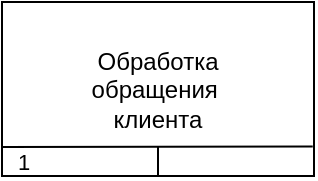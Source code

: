 <mxfile version="26.0.6" pages="12">
  <diagram id="oXgzEqsw_i7fftWe4Mu3" name="актуал">
    <mxGraphModel dx="674" dy="385" grid="0" gridSize="10" guides="1" tooltips="1" connect="1" arrows="1" fold="1" page="0" pageScale="1" pageWidth="827" pageHeight="1169" math="0" shadow="0">
      <root>
        <mxCell id="0" />
        <mxCell id="1" parent="0" />
        <mxCell id="T2xQ2NE1st0DnJDpUHX3-1" value="" style="group;fontSize=9;" vertex="1" connectable="0" parent="1">
          <mxGeometry x="159" y="348" width="156" height="87" as="geometry" />
        </mxCell>
        <mxCell id="T2xQ2NE1st0DnJDpUHX3-2" value="&lt;span style=&quot;font-size: 12px;&quot;&gt;Обработка&lt;/span&gt;&lt;br style=&quot;font-size: 12px;&quot;&gt;&lt;span style=&quot;font-size: 12px;&quot;&gt;обращения&amp;nbsp;&lt;/span&gt;&lt;br style=&quot;font-size: 12px;&quot;&gt;&lt;span style=&quot;font-size: 12px;&quot;&gt;клиента&lt;/span&gt;" style="rounded=0;whiteSpace=wrap;html=1;fontSize=9;" vertex="1" parent="T2xQ2NE1st0DnJDpUHX3-1">
          <mxGeometry width="156" height="87" as="geometry" />
        </mxCell>
        <mxCell id="T2xQ2NE1st0DnJDpUHX3-3" value="" style="endArrow=none;html=1;rounded=0;exitX=0;exitY=0.75;exitDx=0;exitDy=0;entryX=0.996;entryY=0.831;entryDx=0;entryDy=0;entryPerimeter=0;" edge="1" parent="T2xQ2NE1st0DnJDpUHX3-1" target="T2xQ2NE1st0DnJDpUHX3-2">
          <mxGeometry width="50" height="50" relative="1" as="geometry">
            <mxPoint y="72.5" as="sourcePoint" />
            <mxPoint x="130" y="72.5" as="targetPoint" />
          </mxGeometry>
        </mxCell>
        <mxCell id="T2xQ2NE1st0DnJDpUHX3-4" value="" style="endArrow=none;html=1;rounded=0;exitX=0.5;exitY=1;exitDx=0;exitDy=0;" edge="1" parent="T2xQ2NE1st0DnJDpUHX3-1" source="T2xQ2NE1st0DnJDpUHX3-2">
          <mxGeometry width="50" height="50" relative="1" as="geometry">
            <mxPoint x="156" y="101.5" as="sourcePoint" />
            <mxPoint x="78" y="72.5" as="targetPoint" />
            <Array as="points">
              <mxPoint x="78" y="72.5" />
            </Array>
          </mxGeometry>
        </mxCell>
        <mxCell id="T2xQ2NE1st0DnJDpUHX3-5" value="1" style="text;html=1;align=center;verticalAlign=middle;whiteSpace=wrap;rounded=0;fontSize=11;" vertex="1" parent="T2xQ2NE1st0DnJDpUHX3-1">
          <mxGeometry x="10.4" y="79.75" as="geometry" />
        </mxCell>
      </root>
    </mxGraphModel>
  </diagram>
  <diagram id="T6Yl394rXRLJTuWiCV_t" name="дек">
    <mxGraphModel dx="1214" dy="465" grid="0" gridSize="10" guides="1" tooltips="1" connect="1" arrows="1" fold="1" page="0" pageScale="1" pageWidth="827" pageHeight="1169" math="0" shadow="0">
      <root>
        <mxCell id="0" />
        <mxCell id="1" parent="0" />
        <mxCell id="s6X2xIQEiJRuF863M5yl-1" value="" style="group;fontSize=9;" vertex="1" connectable="0" parent="1">
          <mxGeometry x="-3" y="228" width="156" height="87" as="geometry" />
        </mxCell>
        <mxCell id="s6X2xIQEiJRuF863M5yl-2" value="&lt;span style=&quot;font-size: 12px;&quot;&gt;Авторизация пользователя&lt;/span&gt;" style="rounded=0;whiteSpace=wrap;html=1;fontSize=9;" vertex="1" parent="s6X2xIQEiJRuF863M5yl-1">
          <mxGeometry width="156" height="87" as="geometry" />
        </mxCell>
        <mxCell id="s6X2xIQEiJRuF863M5yl-3" value="" style="endArrow=none;html=1;rounded=0;exitX=0;exitY=0.75;exitDx=0;exitDy=0;entryX=0.996;entryY=0.831;entryDx=0;entryDy=0;entryPerimeter=0;" edge="1" parent="s6X2xIQEiJRuF863M5yl-1" target="s6X2xIQEiJRuF863M5yl-2">
          <mxGeometry width="50" height="50" relative="1" as="geometry">
            <mxPoint y="72.5" as="sourcePoint" />
            <mxPoint x="130" y="72.5" as="targetPoint" />
          </mxGeometry>
        </mxCell>
        <mxCell id="s6X2xIQEiJRuF863M5yl-4" value="" style="endArrow=none;html=1;rounded=0;exitX=0.5;exitY=1;exitDx=0;exitDy=0;" edge="1" parent="s6X2xIQEiJRuF863M5yl-1" source="s6X2xIQEiJRuF863M5yl-2">
          <mxGeometry width="50" height="50" relative="1" as="geometry">
            <mxPoint x="156" y="101.5" as="sourcePoint" />
            <mxPoint x="78" y="72.5" as="targetPoint" />
            <Array as="points">
              <mxPoint x="78" y="72.5" />
            </Array>
          </mxGeometry>
        </mxCell>
        <mxCell id="s6X2xIQEiJRuF863M5yl-5" value="1.1" style="text;html=1;align=center;verticalAlign=middle;whiteSpace=wrap;rounded=0;fontSize=11;" vertex="1" parent="s6X2xIQEiJRuF863M5yl-1">
          <mxGeometry x="10.4" y="79.75" as="geometry" />
        </mxCell>
        <mxCell id="s6X2xIQEiJRuF863M5yl-6" value="" style="group;fontSize=9;" vertex="1" connectable="0" parent="1">
          <mxGeometry x="207" y="228" width="156" height="87" as="geometry" />
        </mxCell>
        <mxCell id="s6X2xIQEiJRuF863M5yl-7" value="&lt;span style=&quot;font-size: 12px;&quot;&gt;Заполнение формы&amp;nbsp;&lt;br&gt;обращения&lt;/span&gt;" style="rounded=0;whiteSpace=wrap;html=1;fontSize=9;" vertex="1" parent="s6X2xIQEiJRuF863M5yl-6">
          <mxGeometry width="156" height="87" as="geometry" />
        </mxCell>
        <mxCell id="s6X2xIQEiJRuF863M5yl-8" value="" style="endArrow=none;html=1;rounded=0;exitX=0;exitY=0.75;exitDx=0;exitDy=0;entryX=0.996;entryY=0.831;entryDx=0;entryDy=0;entryPerimeter=0;" edge="1" parent="s6X2xIQEiJRuF863M5yl-6" target="s6X2xIQEiJRuF863M5yl-7">
          <mxGeometry width="50" height="50" relative="1" as="geometry">
            <mxPoint y="72.5" as="sourcePoint" />
            <mxPoint x="130" y="72.5" as="targetPoint" />
          </mxGeometry>
        </mxCell>
        <mxCell id="s6X2xIQEiJRuF863M5yl-9" value="" style="endArrow=none;html=1;rounded=0;exitX=0.5;exitY=1;exitDx=0;exitDy=0;" edge="1" parent="s6X2xIQEiJRuF863M5yl-6" source="s6X2xIQEiJRuF863M5yl-7">
          <mxGeometry width="50" height="50" relative="1" as="geometry">
            <mxPoint x="156" y="101.5" as="sourcePoint" />
            <mxPoint x="78" y="72.5" as="targetPoint" />
            <Array as="points">
              <mxPoint x="78" y="72.5" />
            </Array>
          </mxGeometry>
        </mxCell>
        <mxCell id="s6X2xIQEiJRuF863M5yl-10" value="1.2" style="text;html=1;align=center;verticalAlign=middle;whiteSpace=wrap;rounded=0;fontSize=11;" vertex="1" parent="s6X2xIQEiJRuF863M5yl-6">
          <mxGeometry x="10.4" y="79.75" as="geometry" />
        </mxCell>
        <mxCell id="s6X2xIQEiJRuF863M5yl-12" style="edgeStyle=orthogonalEdgeStyle;rounded=0;orthogonalLoop=1;jettySize=auto;html=1;exitX=1;exitY=0.5;exitDx=0;exitDy=0;entryX=0;entryY=0.5;entryDx=0;entryDy=0;" edge="1" parent="1" source="s6X2xIQEiJRuF863M5yl-2" target="s6X2xIQEiJRuF863M5yl-7">
          <mxGeometry relative="1" as="geometry" />
        </mxCell>
        <mxCell id="s6X2xIQEiJRuF863M5yl-13" value="" style="group;fontSize=9;" vertex="1" connectable="0" parent="1">
          <mxGeometry x="412" y="228" width="156" height="87" as="geometry" />
        </mxCell>
        <mxCell id="s6X2xIQEiJRuF863M5yl-14" value="&lt;span style=&quot;font-size: 12px;&quot;&gt;Заполнение формы&amp;nbsp;&lt;br&gt;обращения&lt;/span&gt;" style="rounded=0;whiteSpace=wrap;html=1;fontSize=9;" vertex="1" parent="s6X2xIQEiJRuF863M5yl-13">
          <mxGeometry width="156" height="87" as="geometry" />
        </mxCell>
        <mxCell id="s6X2xIQEiJRuF863M5yl-15" value="" style="endArrow=none;html=1;rounded=0;exitX=0;exitY=0.75;exitDx=0;exitDy=0;entryX=0.996;entryY=0.831;entryDx=0;entryDy=0;entryPerimeter=0;" edge="1" parent="s6X2xIQEiJRuF863M5yl-13" target="s6X2xIQEiJRuF863M5yl-14">
          <mxGeometry width="50" height="50" relative="1" as="geometry">
            <mxPoint y="72.5" as="sourcePoint" />
            <mxPoint x="130" y="72.5" as="targetPoint" />
          </mxGeometry>
        </mxCell>
        <mxCell id="s6X2xIQEiJRuF863M5yl-16" value="" style="endArrow=none;html=1;rounded=0;exitX=0.5;exitY=1;exitDx=0;exitDy=0;" edge="1" parent="s6X2xIQEiJRuF863M5yl-13" source="s6X2xIQEiJRuF863M5yl-14">
          <mxGeometry width="50" height="50" relative="1" as="geometry">
            <mxPoint x="156" y="101.5" as="sourcePoint" />
            <mxPoint x="78" y="72.5" as="targetPoint" />
            <Array as="points">
              <mxPoint x="78" y="72.5" />
            </Array>
          </mxGeometry>
        </mxCell>
        <mxCell id="s6X2xIQEiJRuF863M5yl-17" value="1.3" style="text;html=1;align=center;verticalAlign=middle;whiteSpace=wrap;rounded=0;fontSize=11;" vertex="1" parent="s6X2xIQEiJRuF863M5yl-13">
          <mxGeometry x="10.4" y="79.75" as="geometry" />
        </mxCell>
        <mxCell id="s6X2xIQEiJRuF863M5yl-18" style="edgeStyle=orthogonalEdgeStyle;rounded=0;orthogonalLoop=1;jettySize=auto;html=1;entryX=0;entryY=0.5;entryDx=0;entryDy=0;" edge="1" parent="1" source="s6X2xIQEiJRuF863M5yl-7" target="s6X2xIQEiJRuF863M5yl-14">
          <mxGeometry relative="1" as="geometry" />
        </mxCell>
      </root>
    </mxGraphModel>
  </diagram>
  <diagram name=" AS IS тех" id="05YcDMk2zU49pdxLe47u">
    <mxGraphModel dx="1217" dy="558" grid="1" gridSize="10" guides="1" tooltips="1" connect="1" arrows="1" fold="1" page="1" pageScale="1" pageWidth="827" pageHeight="1169" math="0" shadow="0">
      <root>
        <mxCell id="0" />
        <mxCell id="1" parent="0" />
        <mxCell id="zexHmz0dq2m3tFlJ6nS1-10" value="" style="group" parent="1" vertex="1" connectable="0">
          <mxGeometry x="80" y="80" width="120" height="60" as="geometry" />
        </mxCell>
        <mxCell id="zexHmz0dq2m3tFlJ6nS1-1" value="Получение обращения по телефону" style="rounded=0;whiteSpace=wrap;html=1;fontSize=10;" parent="zexHmz0dq2m3tFlJ6nS1-10" vertex="1">
          <mxGeometry width="120" height="60" as="geometry" />
        </mxCell>
        <mxCell id="zexHmz0dq2m3tFlJ6nS1-2" value="" style="endArrow=none;html=1;rounded=0;exitX=0;exitY=0.75;exitDx=0;exitDy=0;entryX=0.996;entryY=0.831;entryDx=0;entryDy=0;entryPerimeter=0;" parent="zexHmz0dq2m3tFlJ6nS1-10" target="zexHmz0dq2m3tFlJ6nS1-1" edge="1">
          <mxGeometry width="50" height="50" relative="1" as="geometry">
            <mxPoint y="50" as="sourcePoint" />
            <mxPoint x="100" y="50" as="targetPoint" />
          </mxGeometry>
        </mxCell>
        <mxCell id="zexHmz0dq2m3tFlJ6nS1-5" value="" style="endArrow=none;html=1;rounded=0;exitX=0.5;exitY=1;exitDx=0;exitDy=0;" parent="zexHmz0dq2m3tFlJ6nS1-10" source="zexHmz0dq2m3tFlJ6nS1-1" edge="1">
          <mxGeometry width="50" height="50" relative="1" as="geometry">
            <mxPoint x="120" y="70" as="sourcePoint" />
            <mxPoint x="60" y="50" as="targetPoint" />
            <Array as="points">
              <mxPoint x="60" y="50" />
            </Array>
          </mxGeometry>
        </mxCell>
        <mxCell id="zexHmz0dq2m3tFlJ6nS1-6" value="1.1" style="text;html=1;align=center;verticalAlign=middle;whiteSpace=wrap;rounded=0;fontSize=7;" parent="zexHmz0dq2m3tFlJ6nS1-10" vertex="1">
          <mxGeometry x="8" y="55" as="geometry" />
        </mxCell>
        <mxCell id="zexHmz0dq2m3tFlJ6nS1-11" value="" style="group" parent="1" vertex="1" connectable="0">
          <mxGeometry x="80" y="160" width="120" height="60" as="geometry" />
        </mxCell>
        <mxCell id="zexHmz0dq2m3tFlJ6nS1-12" value="Получение обращения по электронной почте" style="rounded=0;whiteSpace=wrap;html=1;fontSize=10;" parent="zexHmz0dq2m3tFlJ6nS1-11" vertex="1">
          <mxGeometry width="120" height="60" as="geometry" />
        </mxCell>
        <mxCell id="zexHmz0dq2m3tFlJ6nS1-13" value="" style="endArrow=none;html=1;rounded=0;exitX=0;exitY=0.75;exitDx=0;exitDy=0;entryX=0.996;entryY=0.831;entryDx=0;entryDy=0;entryPerimeter=0;" parent="zexHmz0dq2m3tFlJ6nS1-11" target="zexHmz0dq2m3tFlJ6nS1-12" edge="1">
          <mxGeometry width="50" height="50" relative="1" as="geometry">
            <mxPoint y="50" as="sourcePoint" />
            <mxPoint x="100" y="50" as="targetPoint" />
          </mxGeometry>
        </mxCell>
        <mxCell id="zexHmz0dq2m3tFlJ6nS1-14" value="" style="endArrow=none;html=1;rounded=0;exitX=0.5;exitY=1;exitDx=0;exitDy=0;" parent="zexHmz0dq2m3tFlJ6nS1-11" source="zexHmz0dq2m3tFlJ6nS1-12" edge="1">
          <mxGeometry width="50" height="50" relative="1" as="geometry">
            <mxPoint x="120" y="70" as="sourcePoint" />
            <mxPoint x="60" y="50" as="targetPoint" />
            <Array as="points">
              <mxPoint x="60" y="50" />
            </Array>
          </mxGeometry>
        </mxCell>
        <mxCell id="zexHmz0dq2m3tFlJ6nS1-15" value="1.2" style="text;html=1;align=center;verticalAlign=middle;whiteSpace=wrap;rounded=0;fontSize=7;" parent="zexHmz0dq2m3tFlJ6nS1-11" vertex="1">
          <mxGeometry x="8" y="55" as="geometry" />
        </mxCell>
        <mxCell id="zexHmz0dq2m3tFlJ6nS1-16" value="" style="group" parent="1" vertex="1" connectable="0">
          <mxGeometry x="80" y="240" width="120" height="60" as="geometry" />
        </mxCell>
        <mxCell id="zexHmz0dq2m3tFlJ6nS1-17" value="Получение обращение по мессенджеру" style="rounded=0;whiteSpace=wrap;html=1;fontSize=10;" parent="zexHmz0dq2m3tFlJ6nS1-16" vertex="1">
          <mxGeometry width="120" height="60" as="geometry" />
        </mxCell>
        <mxCell id="zexHmz0dq2m3tFlJ6nS1-18" value="" style="endArrow=none;html=1;rounded=0;exitX=0;exitY=0.75;exitDx=0;exitDy=0;entryX=0.996;entryY=0.831;entryDx=0;entryDy=0;entryPerimeter=0;" parent="zexHmz0dq2m3tFlJ6nS1-16" target="zexHmz0dq2m3tFlJ6nS1-17" edge="1">
          <mxGeometry width="50" height="50" relative="1" as="geometry">
            <mxPoint y="50" as="sourcePoint" />
            <mxPoint x="100" y="50" as="targetPoint" />
          </mxGeometry>
        </mxCell>
        <mxCell id="zexHmz0dq2m3tFlJ6nS1-19" value="" style="endArrow=none;html=1;rounded=0;exitX=0.5;exitY=1;exitDx=0;exitDy=0;" parent="zexHmz0dq2m3tFlJ6nS1-16" source="zexHmz0dq2m3tFlJ6nS1-17" edge="1">
          <mxGeometry width="50" height="50" relative="1" as="geometry">
            <mxPoint x="120" y="70" as="sourcePoint" />
            <mxPoint x="60" y="50" as="targetPoint" />
            <Array as="points">
              <mxPoint x="60" y="50" />
            </Array>
          </mxGeometry>
        </mxCell>
        <mxCell id="zexHmz0dq2m3tFlJ6nS1-20" value="1.3" style="text;html=1;align=center;verticalAlign=middle;whiteSpace=wrap;rounded=0;fontSize=7;" parent="zexHmz0dq2m3tFlJ6nS1-16" vertex="1">
          <mxGeometry x="8" y="55" as="geometry" />
        </mxCell>
        <mxCell id="zexHmz0dq2m3tFlJ6nS1-24" value="" style="group" parent="1" vertex="1" connectable="0">
          <mxGeometry x="260" y="170" width="40" height="40" as="geometry" />
        </mxCell>
        <mxCell id="zexHmz0dq2m3tFlJ6nS1-22" value="O" style="rounded=0;whiteSpace=wrap;html=1;" parent="zexHmz0dq2m3tFlJ6nS1-24" vertex="1">
          <mxGeometry width="40" height="40" as="geometry" />
        </mxCell>
        <mxCell id="zexHmz0dq2m3tFlJ6nS1-23" value="" style="endArrow=none;html=1;rounded=0;entryX=0.25;entryY=0;entryDx=0;entryDy=0;exitX=0.25;exitY=1;exitDx=0;exitDy=0;" parent="zexHmz0dq2m3tFlJ6nS1-24" source="zexHmz0dq2m3tFlJ6nS1-22" target="zexHmz0dq2m3tFlJ6nS1-22" edge="1">
          <mxGeometry width="50" height="50" relative="1" as="geometry">
            <mxPoint x="-30" y="50" as="sourcePoint" />
            <mxPoint x="20" as="targetPoint" />
          </mxGeometry>
        </mxCell>
        <mxCell id="zexHmz0dq2m3tFlJ6nS1-26" style="edgeStyle=orthogonalEdgeStyle;rounded=1;orthogonalLoop=1;jettySize=auto;html=1;entryX=0;entryY=0.5;entryDx=0;entryDy=0;curved=0;" parent="1" source="zexHmz0dq2m3tFlJ6nS1-12" target="zexHmz0dq2m3tFlJ6nS1-22" edge="1">
          <mxGeometry relative="1" as="geometry" />
        </mxCell>
        <mxCell id="zexHmz0dq2m3tFlJ6nS1-27" style="edgeStyle=orthogonalEdgeStyle;rounded=1;orthogonalLoop=1;jettySize=auto;html=1;entryX=0;entryY=0.5;entryDx=0;entryDy=0;curved=0;" parent="1" source="zexHmz0dq2m3tFlJ6nS1-1" target="zexHmz0dq2m3tFlJ6nS1-22" edge="1">
          <mxGeometry relative="1" as="geometry" />
        </mxCell>
        <mxCell id="zexHmz0dq2m3tFlJ6nS1-28" style="edgeStyle=orthogonalEdgeStyle;rounded=1;orthogonalLoop=1;jettySize=auto;html=1;entryX=0;entryY=0.5;entryDx=0;entryDy=0;curved=0;" parent="1" source="zexHmz0dq2m3tFlJ6nS1-17" target="zexHmz0dq2m3tFlJ6nS1-22" edge="1">
          <mxGeometry relative="1" as="geometry">
            <mxPoint x="230" y="190" as="targetPoint" />
          </mxGeometry>
        </mxCell>
        <mxCell id="zexHmz0dq2m3tFlJ6nS1-34" value="" style="group" parent="1" vertex="1" connectable="0">
          <mxGeometry x="10" y="170" width="40" height="40" as="geometry" />
        </mxCell>
        <mxCell id="zexHmz0dq2m3tFlJ6nS1-35" value="O" style="rounded=0;whiteSpace=wrap;html=1;" parent="zexHmz0dq2m3tFlJ6nS1-34" vertex="1">
          <mxGeometry width="40" height="40" as="geometry" />
        </mxCell>
        <mxCell id="zexHmz0dq2m3tFlJ6nS1-36" value="" style="endArrow=none;html=1;rounded=0;entryX=0.25;entryY=0;entryDx=0;entryDy=0;exitX=0.25;exitY=1;exitDx=0;exitDy=0;" parent="zexHmz0dq2m3tFlJ6nS1-34" source="zexHmz0dq2m3tFlJ6nS1-35" target="zexHmz0dq2m3tFlJ6nS1-35" edge="1">
          <mxGeometry width="50" height="50" relative="1" as="geometry">
            <mxPoint x="-30" y="50" as="sourcePoint" />
            <mxPoint x="20" as="targetPoint" />
          </mxGeometry>
        </mxCell>
        <mxCell id="zexHmz0dq2m3tFlJ6nS1-37" style="edgeStyle=orthogonalEdgeStyle;rounded=1;orthogonalLoop=1;jettySize=auto;html=1;exitX=0.5;exitY=0;exitDx=0;exitDy=0;entryX=0;entryY=0.5;entryDx=0;entryDy=0;curved=0;" parent="1" source="zexHmz0dq2m3tFlJ6nS1-35" target="zexHmz0dq2m3tFlJ6nS1-1" edge="1">
          <mxGeometry relative="1" as="geometry" />
        </mxCell>
        <mxCell id="zexHmz0dq2m3tFlJ6nS1-38" style="edgeStyle=orthogonalEdgeStyle;rounded=1;orthogonalLoop=1;jettySize=auto;html=1;entryX=0;entryY=0.5;entryDx=0;entryDy=0;curved=0;" parent="1" source="zexHmz0dq2m3tFlJ6nS1-35" target="zexHmz0dq2m3tFlJ6nS1-12" edge="1">
          <mxGeometry relative="1" as="geometry" />
        </mxCell>
        <mxCell id="zexHmz0dq2m3tFlJ6nS1-39" style="edgeStyle=orthogonalEdgeStyle;rounded=1;orthogonalLoop=1;jettySize=auto;html=1;exitX=0.5;exitY=1;exitDx=0;exitDy=0;entryX=0;entryY=0.5;entryDx=0;entryDy=0;curved=0;" parent="1" source="zexHmz0dq2m3tFlJ6nS1-35" target="zexHmz0dq2m3tFlJ6nS1-17" edge="1">
          <mxGeometry relative="1" as="geometry" />
        </mxCell>
        <mxCell id="Tizw14V2z8W6Vr6G9ozB-1" value="" style="group" parent="1" vertex="1" connectable="0">
          <mxGeometry x="340" y="160" width="90" height="60" as="geometry" />
        </mxCell>
        <mxCell id="Tizw14V2z8W6Vr6G9ozB-2" value="Обработка обращения" style="rounded=0;whiteSpace=wrap;html=1;fontSize=10;" parent="Tizw14V2z8W6Vr6G9ozB-1" vertex="1">
          <mxGeometry width="90" height="60" as="geometry" />
        </mxCell>
        <mxCell id="Tizw14V2z8W6Vr6G9ozB-3" value="" style="endArrow=none;html=1;rounded=0;exitX=0;exitY=0.75;exitDx=0;exitDy=0;entryX=0.996;entryY=0.831;entryDx=0;entryDy=0;entryPerimeter=0;" parent="Tizw14V2z8W6Vr6G9ozB-1" target="Tizw14V2z8W6Vr6G9ozB-2" edge="1">
          <mxGeometry width="50" height="50" relative="1" as="geometry">
            <mxPoint y="50" as="sourcePoint" />
            <mxPoint x="75" y="50" as="targetPoint" />
          </mxGeometry>
        </mxCell>
        <mxCell id="Tizw14V2z8W6Vr6G9ozB-4" value="" style="endArrow=none;html=1;rounded=0;exitX=0.5;exitY=1;exitDx=0;exitDy=0;" parent="Tizw14V2z8W6Vr6G9ozB-1" source="Tizw14V2z8W6Vr6G9ozB-2" edge="1">
          <mxGeometry width="50" height="50" relative="1" as="geometry">
            <mxPoint x="90" y="70" as="sourcePoint" />
            <mxPoint x="45" y="50" as="targetPoint" />
            <Array as="points">
              <mxPoint x="45" y="50" />
            </Array>
          </mxGeometry>
        </mxCell>
        <mxCell id="Tizw14V2z8W6Vr6G9ozB-5" value="1.4" style="text;html=1;align=center;verticalAlign=middle;whiteSpace=wrap;rounded=0;fontSize=7;" parent="Tizw14V2z8W6Vr6G9ozB-1" vertex="1">
          <mxGeometry x="6" y="55" as="geometry" />
        </mxCell>
        <mxCell id="Tizw14V2z8W6Vr6G9ozB-6" style="edgeStyle=orthogonalEdgeStyle;rounded=0;orthogonalLoop=1;jettySize=auto;html=1;entryX=0;entryY=0.5;entryDx=0;entryDy=0;" parent="1" source="zexHmz0dq2m3tFlJ6nS1-22" target="Tizw14V2z8W6Vr6G9ozB-2" edge="1">
          <mxGeometry relative="1" as="geometry" />
        </mxCell>
        <mxCell id="Tizw14V2z8W6Vr6G9ozB-7" value="" style="group" parent="1" vertex="1" connectable="0">
          <mxGeometry x="470" y="160" width="90" height="60" as="geometry" />
        </mxCell>
        <mxCell id="Tizw14V2z8W6Vr6G9ozB-18" style="edgeStyle=orthogonalEdgeStyle;rounded=0;orthogonalLoop=1;jettySize=auto;html=1;exitX=1;exitY=0.5;exitDx=0;exitDy=0;" parent="Tizw14V2z8W6Vr6G9ozB-7" source="Tizw14V2z8W6Vr6G9ozB-8" edge="1">
          <mxGeometry relative="1" as="geometry">
            <mxPoint x="120" y="30.143" as="targetPoint" />
          </mxGeometry>
        </mxCell>
        <mxCell id="Tizw14V2z8W6Vr6G9ozB-8" value="&lt;span&gt;Распределения&lt;/span&gt;&lt;br&gt;&lt;span&gt;обращения&lt;/span&gt;" style="rounded=0;whiteSpace=wrap;html=1;fontSize=9;" parent="Tizw14V2z8W6Vr6G9ozB-7" vertex="1">
          <mxGeometry width="90" height="60" as="geometry" />
        </mxCell>
        <mxCell id="Tizw14V2z8W6Vr6G9ozB-9" value="" style="endArrow=none;html=1;rounded=0;exitX=0;exitY=0.75;exitDx=0;exitDy=0;entryX=0.996;entryY=0.831;entryDx=0;entryDy=0;entryPerimeter=0;" parent="Tizw14V2z8W6Vr6G9ozB-7" target="Tizw14V2z8W6Vr6G9ozB-8" edge="1">
          <mxGeometry width="50" height="50" relative="1" as="geometry">
            <mxPoint y="50" as="sourcePoint" />
            <mxPoint x="75" y="50" as="targetPoint" />
          </mxGeometry>
        </mxCell>
        <mxCell id="Tizw14V2z8W6Vr6G9ozB-10" value="" style="endArrow=none;html=1;rounded=0;exitX=0.5;exitY=1;exitDx=0;exitDy=0;" parent="Tizw14V2z8W6Vr6G9ozB-7" source="Tizw14V2z8W6Vr6G9ozB-8" edge="1">
          <mxGeometry width="50" height="50" relative="1" as="geometry">
            <mxPoint x="90" y="70" as="sourcePoint" />
            <mxPoint x="45" y="50" as="targetPoint" />
            <Array as="points">
              <mxPoint x="45" y="50" />
            </Array>
          </mxGeometry>
        </mxCell>
        <mxCell id="Tizw14V2z8W6Vr6G9ozB-11" value="1.5" style="text;html=1;align=center;verticalAlign=middle;whiteSpace=wrap;rounded=0;fontSize=7;" parent="Tizw14V2z8W6Vr6G9ozB-7" vertex="1">
          <mxGeometry x="6" y="55" as="geometry" />
        </mxCell>
        <mxCell id="Tizw14V2z8W6Vr6G9ozB-12" style="edgeStyle=orthogonalEdgeStyle;rounded=0;orthogonalLoop=1;jettySize=auto;html=1;entryX=0;entryY=0.5;entryDx=0;entryDy=0;" parent="1" source="Tizw14V2z8W6Vr6G9ozB-2" target="Tizw14V2z8W6Vr6G9ozB-8" edge="1">
          <mxGeometry relative="1" as="geometry" />
        </mxCell>
        <mxCell id="Tizw14V2z8W6Vr6G9ozB-13" value="" style="group" parent="1" vertex="1" connectable="0">
          <mxGeometry x="590" y="160" width="90" height="60" as="geometry" />
        </mxCell>
        <mxCell id="Tizw14V2z8W6Vr6G9ozB-14" value="&lt;div&gt;Ожидания  выполнения&amp;nbsp;&lt;/div&gt;&lt;div&gt;обращения&lt;/div&gt;" style="rounded=0;whiteSpace=wrap;html=1;fontSize=10;" parent="Tizw14V2z8W6Vr6G9ozB-13" vertex="1">
          <mxGeometry width="90" height="60" as="geometry" />
        </mxCell>
        <mxCell id="Tizw14V2z8W6Vr6G9ozB-15" value="" style="endArrow=none;html=1;rounded=0;exitX=0;exitY=0.75;exitDx=0;exitDy=0;entryX=0.996;entryY=0.831;entryDx=0;entryDy=0;entryPerimeter=0;" parent="Tizw14V2z8W6Vr6G9ozB-13" target="Tizw14V2z8W6Vr6G9ozB-14" edge="1">
          <mxGeometry width="50" height="50" relative="1" as="geometry">
            <mxPoint y="50" as="sourcePoint" />
            <mxPoint x="75" y="50" as="targetPoint" />
          </mxGeometry>
        </mxCell>
        <mxCell id="Tizw14V2z8W6Vr6G9ozB-16" value="" style="endArrow=none;html=1;rounded=0;exitX=0.5;exitY=1;exitDx=0;exitDy=0;" parent="Tizw14V2z8W6Vr6G9ozB-13" source="Tizw14V2z8W6Vr6G9ozB-14" edge="1">
          <mxGeometry width="50" height="50" relative="1" as="geometry">
            <mxPoint x="90" y="70" as="sourcePoint" />
            <mxPoint x="45" y="50" as="targetPoint" />
            <Array as="points">
              <mxPoint x="45" y="50" />
            </Array>
          </mxGeometry>
        </mxCell>
        <mxCell id="Tizw14V2z8W6Vr6G9ozB-17" value="1.6" style="text;html=1;align=center;verticalAlign=middle;whiteSpace=wrap;rounded=0;fontSize=7;" parent="Tizw14V2z8W6Vr6G9ozB-13" vertex="1">
          <mxGeometry x="6" y="55" as="geometry" />
        </mxCell>
        <mxCell id="Tizw14V2z8W6Vr6G9ozB-20" value="" style="group" parent="1" vertex="1" connectable="0">
          <mxGeometry x="710" y="160" width="90" height="60" as="geometry" />
        </mxCell>
        <mxCell id="Tizw14V2z8W6Vr6G9ozB-21" value="Оповестить о проделанных работах" style="rounded=0;whiteSpace=wrap;html=1;fontSize=10;" parent="Tizw14V2z8W6Vr6G9ozB-20" vertex="1">
          <mxGeometry width="90" height="60" as="geometry" />
        </mxCell>
        <mxCell id="Tizw14V2z8W6Vr6G9ozB-22" value="" style="endArrow=none;html=1;rounded=0;exitX=0;exitY=0.75;exitDx=0;exitDy=0;entryX=0.996;entryY=0.831;entryDx=0;entryDy=0;entryPerimeter=0;" parent="Tizw14V2z8W6Vr6G9ozB-20" target="Tizw14V2z8W6Vr6G9ozB-21" edge="1">
          <mxGeometry width="50" height="50" relative="1" as="geometry">
            <mxPoint y="50" as="sourcePoint" />
            <mxPoint x="75" y="50" as="targetPoint" />
          </mxGeometry>
        </mxCell>
        <mxCell id="Tizw14V2z8W6Vr6G9ozB-23" value="" style="endArrow=none;html=1;rounded=0;exitX=0.5;exitY=1;exitDx=0;exitDy=0;" parent="Tizw14V2z8W6Vr6G9ozB-20" source="Tizw14V2z8W6Vr6G9ozB-21" edge="1">
          <mxGeometry width="50" height="50" relative="1" as="geometry">
            <mxPoint x="90" y="70" as="sourcePoint" />
            <mxPoint x="45" y="50" as="targetPoint" />
            <Array as="points">
              <mxPoint x="45" y="50" />
            </Array>
          </mxGeometry>
        </mxCell>
        <mxCell id="Tizw14V2z8W6Vr6G9ozB-24" value="1.7" style="text;html=1;align=center;verticalAlign=middle;whiteSpace=wrap;rounded=0;fontSize=7;" parent="Tizw14V2z8W6Vr6G9ozB-20" vertex="1">
          <mxGeometry x="6" y="55" as="geometry" />
        </mxCell>
        <mxCell id="Tizw14V2z8W6Vr6G9ozB-25" style="edgeStyle=orthogonalEdgeStyle;rounded=0;orthogonalLoop=1;jettySize=auto;html=1;entryX=0;entryY=0.5;entryDx=0;entryDy=0;" parent="1" source="Tizw14V2z8W6Vr6G9ozB-14" target="Tizw14V2z8W6Vr6G9ozB-21" edge="1">
          <mxGeometry relative="1" as="geometry" />
        </mxCell>
      </root>
    </mxGraphModel>
  </diagram>
  <diagram name="TO BE тех" id="QFckvuL94WvzT6Y1zji_">
    <mxGraphModel dx="814" dy="465" grid="1" gridSize="10" guides="1" tooltips="1" connect="1" arrows="1" fold="1" page="1" pageScale="1" pageWidth="827" pageHeight="1169" math="0" shadow="0">
      <root>
        <mxCell id="Y4BgIBW15gGoIBDbV4vL-0" />
        <mxCell id="Y4BgIBW15gGoIBDbV4vL-1" parent="Y4BgIBW15gGoIBDbV4vL-0" />
        <mxCell id="Y4BgIBW15gGoIBDbV4vL-2" value="" style="group" vertex="1" connectable="0" parent="Y4BgIBW15gGoIBDbV4vL-1">
          <mxGeometry x="80" y="160" width="120" height="60" as="geometry" />
        </mxCell>
        <mxCell id="Y4BgIBW15gGoIBDbV4vL-3" value="Получение обращения&amp;nbsp;&lt;br&gt;В ИС" style="rounded=0;whiteSpace=wrap;html=1;fontSize=10;" vertex="1" parent="Y4BgIBW15gGoIBDbV4vL-2">
          <mxGeometry width="120" height="60" as="geometry" />
        </mxCell>
        <mxCell id="Y4BgIBW15gGoIBDbV4vL-4" value="" style="endArrow=none;html=1;rounded=0;exitX=0;exitY=0.75;exitDx=0;exitDy=0;entryX=0.996;entryY=0.831;entryDx=0;entryDy=0;entryPerimeter=0;" edge="1" parent="Y4BgIBW15gGoIBDbV4vL-2" target="Y4BgIBW15gGoIBDbV4vL-3">
          <mxGeometry width="50" height="50" relative="1" as="geometry">
            <mxPoint y="50" as="sourcePoint" />
            <mxPoint x="100" y="50" as="targetPoint" />
          </mxGeometry>
        </mxCell>
        <mxCell id="Y4BgIBW15gGoIBDbV4vL-5" value="" style="endArrow=none;html=1;rounded=0;exitX=0.5;exitY=1;exitDx=0;exitDy=0;" edge="1" parent="Y4BgIBW15gGoIBDbV4vL-2" source="Y4BgIBW15gGoIBDbV4vL-3">
          <mxGeometry width="50" height="50" relative="1" as="geometry">
            <mxPoint x="120" y="70" as="sourcePoint" />
            <mxPoint x="60" y="50" as="targetPoint" />
            <Array as="points">
              <mxPoint x="60" y="50" />
            </Array>
          </mxGeometry>
        </mxCell>
        <mxCell id="Y4BgIBW15gGoIBDbV4vL-6" value="1.1" style="text;html=1;align=center;verticalAlign=middle;whiteSpace=wrap;rounded=0;fontSize=7;" vertex="1" parent="Y4BgIBW15gGoIBDbV4vL-2">
          <mxGeometry x="8" y="55" as="geometry" />
        </mxCell>
        <mxCell id="Y4BgIBW15gGoIBDbV4vL-35" value="" style="group;fontSize=9;" vertex="1" connectable="0" parent="Y4BgIBW15gGoIBDbV4vL-1">
          <mxGeometry x="240" y="160" width="90" height="60" as="geometry" />
        </mxCell>
        <mxCell id="Y4BgIBW15gGoIBDbV4vL-37" value="&lt;span&gt;Распределения&lt;/span&gt;&lt;br&gt;&lt;span&gt;обращения&lt;/span&gt;" style="rounded=0;whiteSpace=wrap;html=1;fontSize=9;" vertex="1" parent="Y4BgIBW15gGoIBDbV4vL-35">
          <mxGeometry width="90" height="60" as="geometry" />
        </mxCell>
        <mxCell id="Y4BgIBW15gGoIBDbV4vL-38" value="" style="endArrow=none;html=1;rounded=0;exitX=0;exitY=0.75;exitDx=0;exitDy=0;entryX=0.996;entryY=0.831;entryDx=0;entryDy=0;entryPerimeter=0;" edge="1" parent="Y4BgIBW15gGoIBDbV4vL-35" target="Y4BgIBW15gGoIBDbV4vL-37">
          <mxGeometry width="50" height="50" relative="1" as="geometry">
            <mxPoint y="50" as="sourcePoint" />
            <mxPoint x="75" y="50" as="targetPoint" />
          </mxGeometry>
        </mxCell>
        <mxCell id="Y4BgIBW15gGoIBDbV4vL-39" value="" style="endArrow=none;html=1;rounded=0;exitX=0.5;exitY=1;exitDx=0;exitDy=0;" edge="1" parent="Y4BgIBW15gGoIBDbV4vL-35" source="Y4BgIBW15gGoIBDbV4vL-37">
          <mxGeometry width="50" height="50" relative="1" as="geometry">
            <mxPoint x="90" y="70" as="sourcePoint" />
            <mxPoint x="45" y="50" as="targetPoint" />
            <Array as="points">
              <mxPoint x="45" y="50" />
            </Array>
          </mxGeometry>
        </mxCell>
        <mxCell id="Y4BgIBW15gGoIBDbV4vL-40" value="1.2" style="text;html=1;align=center;verticalAlign=middle;whiteSpace=wrap;rounded=0;fontSize=7;" vertex="1" parent="Y4BgIBW15gGoIBDbV4vL-35">
          <mxGeometry x="6" y="55" as="geometry" />
        </mxCell>
        <mxCell id="AgTyODGKreWlOe0oPCxZ-0" style="edgeStyle=orthogonalEdgeStyle;rounded=0;orthogonalLoop=1;jettySize=auto;html=1;entryX=0;entryY=0.5;entryDx=0;entryDy=0;" edge="1" parent="Y4BgIBW15gGoIBDbV4vL-1" source="Y4BgIBW15gGoIBDbV4vL-3" target="Y4BgIBW15gGoIBDbV4vL-37">
          <mxGeometry relative="1" as="geometry" />
        </mxCell>
      </root>
    </mxGraphModel>
  </diagram>
  <diagram name="AS IS исполнитель" id="Mo7KTVIfN1X7fsp5nhZs">
    <mxGraphModel dx="674" dy="385" grid="1" gridSize="10" guides="1" tooltips="1" connect="1" arrows="1" fold="1" page="1" pageScale="1" pageWidth="827" pageHeight="1169" math="0" shadow="0">
      <root>
        <mxCell id="PbqMgw-aEFEZwGyBnk1C-0" />
        <mxCell id="PbqMgw-aEFEZwGyBnk1C-1" parent="PbqMgw-aEFEZwGyBnk1C-0" />
        <mxCell id="PbqMgw-aEFEZwGyBnk1C-42" value="" style="group" vertex="1" connectable="0" parent="PbqMgw-aEFEZwGyBnk1C-1">
          <mxGeometry x="310" y="170" width="90" height="60" as="geometry" />
        </mxCell>
        <mxCell id="PbqMgw-aEFEZwGyBnk1C-43" value="&lt;div&gt;Выполнения&amp;nbsp;&lt;/div&gt;&lt;div&gt;обращения&lt;/div&gt;" style="rounded=0;whiteSpace=wrap;html=1;fontSize=10;" vertex="1" parent="PbqMgw-aEFEZwGyBnk1C-42">
          <mxGeometry width="90" height="60" as="geometry" />
        </mxCell>
        <mxCell id="PbqMgw-aEFEZwGyBnk1C-44" value="" style="endArrow=none;html=1;rounded=0;exitX=0;exitY=0.75;exitDx=0;exitDy=0;entryX=0.996;entryY=0.831;entryDx=0;entryDy=0;entryPerimeter=0;" edge="1" parent="PbqMgw-aEFEZwGyBnk1C-42" target="PbqMgw-aEFEZwGyBnk1C-43">
          <mxGeometry width="50" height="50" relative="1" as="geometry">
            <mxPoint y="50" as="sourcePoint" />
            <mxPoint x="75" y="50" as="targetPoint" />
          </mxGeometry>
        </mxCell>
        <mxCell id="PbqMgw-aEFEZwGyBnk1C-45" value="" style="endArrow=none;html=1;rounded=0;exitX=0.5;exitY=1;exitDx=0;exitDy=0;" edge="1" parent="PbqMgw-aEFEZwGyBnk1C-42" source="PbqMgw-aEFEZwGyBnk1C-43">
          <mxGeometry width="50" height="50" relative="1" as="geometry">
            <mxPoint x="90" y="70" as="sourcePoint" />
            <mxPoint x="45" y="50" as="targetPoint" />
            <Array as="points">
              <mxPoint x="45" y="50" />
            </Array>
          </mxGeometry>
        </mxCell>
        <mxCell id="PbqMgw-aEFEZwGyBnk1C-46" value="1.9" style="text;html=1;align=center;verticalAlign=middle;whiteSpace=wrap;rounded=0;fontSize=7;" vertex="1" parent="PbqMgw-aEFEZwGyBnk1C-42">
          <mxGeometry x="6" y="55" as="geometry" />
        </mxCell>
        <mxCell id="MQVf-_cxKaWXTbipSpbA-1" value="" style="group" vertex="1" connectable="0" parent="PbqMgw-aEFEZwGyBnk1C-1">
          <mxGeometry x="170" y="170" width="90" height="60" as="geometry" />
        </mxCell>
        <mxCell id="MQVf-_cxKaWXTbipSpbA-3" value="Получение&lt;br&gt;ТЗ и СЗ" style="rounded=0;whiteSpace=wrap;html=1;fontSize=10;" vertex="1" parent="MQVf-_cxKaWXTbipSpbA-1">
          <mxGeometry width="90" height="60" as="geometry" />
        </mxCell>
        <mxCell id="MQVf-_cxKaWXTbipSpbA-4" value="" style="endArrow=none;html=1;rounded=0;exitX=0;exitY=0.75;exitDx=0;exitDy=0;entryX=0.996;entryY=0.831;entryDx=0;entryDy=0;entryPerimeter=0;" edge="1" parent="MQVf-_cxKaWXTbipSpbA-1" target="MQVf-_cxKaWXTbipSpbA-3">
          <mxGeometry width="50" height="50" relative="1" as="geometry">
            <mxPoint y="50" as="sourcePoint" />
            <mxPoint x="75" y="50" as="targetPoint" />
          </mxGeometry>
        </mxCell>
        <mxCell id="MQVf-_cxKaWXTbipSpbA-5" value="" style="endArrow=none;html=1;rounded=0;exitX=0.5;exitY=1;exitDx=0;exitDy=0;" edge="1" parent="MQVf-_cxKaWXTbipSpbA-1" source="MQVf-_cxKaWXTbipSpbA-3">
          <mxGeometry width="50" height="50" relative="1" as="geometry">
            <mxPoint x="90" y="70" as="sourcePoint" />
            <mxPoint x="45" y="50" as="targetPoint" />
            <Array as="points">
              <mxPoint x="45" y="50" />
            </Array>
          </mxGeometry>
        </mxCell>
        <mxCell id="MQVf-_cxKaWXTbipSpbA-6" value="1.8" style="text;html=1;align=center;verticalAlign=middle;whiteSpace=wrap;rounded=0;fontSize=7;" vertex="1" parent="MQVf-_cxKaWXTbipSpbA-1">
          <mxGeometry x="6" y="55" as="geometry" />
        </mxCell>
        <mxCell id="MQVf-_cxKaWXTbipSpbA-2" style="edgeStyle=orthogonalEdgeStyle;rounded=0;orthogonalLoop=1;jettySize=auto;html=1;exitX=1;exitY=0.5;exitDx=0;exitDy=0;entryX=0;entryY=0.5;entryDx=0;entryDy=0;" edge="1" parent="PbqMgw-aEFEZwGyBnk1C-1" source="MQVf-_cxKaWXTbipSpbA-3" target="PbqMgw-aEFEZwGyBnk1C-43">
          <mxGeometry relative="1" as="geometry">
            <mxPoint x="290" y="200.143" as="targetPoint" />
          </mxGeometry>
        </mxCell>
        <mxCell id="Ls2nPaxDCmSy5AuUj9TO-0" value="" style="group" vertex="1" connectable="0" parent="PbqMgw-aEFEZwGyBnk1C-1">
          <mxGeometry x="430" y="170" width="90" height="60" as="geometry" />
        </mxCell>
        <mxCell id="Ls2nPaxDCmSy5AuUj9TO-1" value="Уведомить об&lt;br&gt;выполнении" style="rounded=0;whiteSpace=wrap;html=1;fontSize=10;" vertex="1" parent="Ls2nPaxDCmSy5AuUj9TO-0">
          <mxGeometry width="90" height="60" as="geometry" />
        </mxCell>
        <mxCell id="Ls2nPaxDCmSy5AuUj9TO-2" value="" style="endArrow=none;html=1;rounded=0;exitX=0;exitY=0.75;exitDx=0;exitDy=0;entryX=0.996;entryY=0.831;entryDx=0;entryDy=0;entryPerimeter=0;" edge="1" parent="Ls2nPaxDCmSy5AuUj9TO-0" target="Ls2nPaxDCmSy5AuUj9TO-1">
          <mxGeometry width="50" height="50" relative="1" as="geometry">
            <mxPoint y="50" as="sourcePoint" />
            <mxPoint x="75" y="50" as="targetPoint" />
          </mxGeometry>
        </mxCell>
        <mxCell id="Ls2nPaxDCmSy5AuUj9TO-3" value="" style="endArrow=none;html=1;rounded=0;exitX=0.5;exitY=1;exitDx=0;exitDy=0;" edge="1" parent="Ls2nPaxDCmSy5AuUj9TO-0" source="Ls2nPaxDCmSy5AuUj9TO-1">
          <mxGeometry width="50" height="50" relative="1" as="geometry">
            <mxPoint x="90" y="70" as="sourcePoint" />
            <mxPoint x="45" y="50" as="targetPoint" />
            <Array as="points">
              <mxPoint x="45" y="50" />
            </Array>
          </mxGeometry>
        </mxCell>
        <mxCell id="Ls2nPaxDCmSy5AuUj9TO-4" value="1.10" style="text;html=1;align=center;verticalAlign=middle;whiteSpace=wrap;rounded=0;fontSize=7;" vertex="1" parent="Ls2nPaxDCmSy5AuUj9TO-0">
          <mxGeometry x="8" y="55" as="geometry" />
        </mxCell>
        <mxCell id="Ls2nPaxDCmSy5AuUj9TO-5" style="edgeStyle=orthogonalEdgeStyle;rounded=0;orthogonalLoop=1;jettySize=auto;html=1;entryX=0;entryY=0.5;entryDx=0;entryDy=0;" edge="1" parent="PbqMgw-aEFEZwGyBnk1C-1" source="PbqMgw-aEFEZwGyBnk1C-43" target="Ls2nPaxDCmSy5AuUj9TO-1">
          <mxGeometry relative="1" as="geometry" />
        </mxCell>
      </root>
    </mxGraphModel>
  </diagram>
  <diagram name="AS IS Клиент" id="KlMnbKX-15ywV3tPIDKE">
    <mxGraphModel dx="1217" dy="558" grid="1" gridSize="10" guides="1" tooltips="1" connect="1" arrows="1" fold="1" page="1" pageScale="1" pageWidth="827" pageHeight="1169" math="0" shadow="0">
      <root>
        <mxCell id="3Tdb1AluKHMyBcOd84Q8-0" />
        <mxCell id="3Tdb1AluKHMyBcOd84Q8-1" parent="3Tdb1AluKHMyBcOd84Q8-0" />
        <mxCell id="3Tdb1AluKHMyBcOd84Q8-2" value="" style="group" parent="3Tdb1AluKHMyBcOd84Q8-1" vertex="1" connectable="0">
          <mxGeometry x="310" y="170" width="90" height="60" as="geometry" />
        </mxCell>
        <mxCell id="3Tdb1AluKHMyBcOd84Q8-3" value="Ожидания&amp;nbsp;&lt;br&gt;выполнения" style="rounded=0;whiteSpace=wrap;html=1;fontSize=10;" parent="3Tdb1AluKHMyBcOd84Q8-2" vertex="1">
          <mxGeometry width="90" height="60" as="geometry" />
        </mxCell>
        <mxCell id="3Tdb1AluKHMyBcOd84Q8-4" value="" style="endArrow=none;html=1;rounded=0;exitX=0;exitY=0.75;exitDx=0;exitDy=0;entryX=0.996;entryY=0.831;entryDx=0;entryDy=0;entryPerimeter=0;" parent="3Tdb1AluKHMyBcOd84Q8-2" target="3Tdb1AluKHMyBcOd84Q8-3" edge="1">
          <mxGeometry width="50" height="50" relative="1" as="geometry">
            <mxPoint y="50" as="sourcePoint" />
            <mxPoint x="75" y="50" as="targetPoint" />
          </mxGeometry>
        </mxCell>
        <mxCell id="3Tdb1AluKHMyBcOd84Q8-5" value="" style="endArrow=none;html=1;rounded=0;exitX=0.5;exitY=1;exitDx=0;exitDy=0;" parent="3Tdb1AluKHMyBcOd84Q8-2" source="3Tdb1AluKHMyBcOd84Q8-3" edge="1">
          <mxGeometry width="50" height="50" relative="1" as="geometry">
            <mxPoint x="90" y="70" as="sourcePoint" />
            <mxPoint x="45" y="50" as="targetPoint" />
            <Array as="points">
              <mxPoint x="45" y="50" />
            </Array>
          </mxGeometry>
        </mxCell>
        <mxCell id="3Tdb1AluKHMyBcOd84Q8-6" value="1.12" style="text;html=1;align=center;verticalAlign=middle;whiteSpace=wrap;rounded=0;fontSize=7;" parent="3Tdb1AluKHMyBcOd84Q8-2" vertex="1">
          <mxGeometry x="9" y="55" as="geometry" />
        </mxCell>
        <mxCell id="3Tdb1AluKHMyBcOd84Q8-7" value="" style="group" parent="3Tdb1AluKHMyBcOd84Q8-1" vertex="1" connectable="0">
          <mxGeometry x="170" y="170" width="90" height="60" as="geometry" />
        </mxCell>
        <mxCell id="3Tdb1AluKHMyBcOd84Q8-8" value="Передача требовании" style="rounded=0;whiteSpace=wrap;html=1;fontSize=10;" parent="3Tdb1AluKHMyBcOd84Q8-7" vertex="1">
          <mxGeometry width="90" height="60" as="geometry" />
        </mxCell>
        <mxCell id="3Tdb1AluKHMyBcOd84Q8-9" value="" style="endArrow=none;html=1;rounded=0;exitX=0;exitY=0.75;exitDx=0;exitDy=0;entryX=0.996;entryY=0.831;entryDx=0;entryDy=0;entryPerimeter=0;" parent="3Tdb1AluKHMyBcOd84Q8-7" target="3Tdb1AluKHMyBcOd84Q8-8" edge="1">
          <mxGeometry width="50" height="50" relative="1" as="geometry">
            <mxPoint y="50" as="sourcePoint" />
            <mxPoint x="75" y="50" as="targetPoint" />
          </mxGeometry>
        </mxCell>
        <mxCell id="3Tdb1AluKHMyBcOd84Q8-10" value="" style="endArrow=none;html=1;rounded=0;exitX=0.5;exitY=1;exitDx=0;exitDy=0;" parent="3Tdb1AluKHMyBcOd84Q8-7" source="3Tdb1AluKHMyBcOd84Q8-8" edge="1">
          <mxGeometry width="50" height="50" relative="1" as="geometry">
            <mxPoint x="90" y="70" as="sourcePoint" />
            <mxPoint x="45" y="50" as="targetPoint" />
            <Array as="points">
              <mxPoint x="45" y="50" />
            </Array>
          </mxGeometry>
        </mxCell>
        <mxCell id="3Tdb1AluKHMyBcOd84Q8-11" value="1.11" style="text;html=1;align=center;verticalAlign=middle;whiteSpace=wrap;rounded=0;fontSize=7;" parent="3Tdb1AluKHMyBcOd84Q8-7" vertex="1">
          <mxGeometry x="9" y="55" as="geometry" />
        </mxCell>
        <mxCell id="3Tdb1AluKHMyBcOd84Q8-12" style="edgeStyle=orthogonalEdgeStyle;rounded=0;orthogonalLoop=1;jettySize=auto;html=1;exitX=1;exitY=0.5;exitDx=0;exitDy=0;entryX=0;entryY=0.5;entryDx=0;entryDy=0;" parent="3Tdb1AluKHMyBcOd84Q8-1" source="3Tdb1AluKHMyBcOd84Q8-8" target="3Tdb1AluKHMyBcOd84Q8-3" edge="1">
          <mxGeometry relative="1" as="geometry">
            <mxPoint x="290" y="200.143" as="targetPoint" />
          </mxGeometry>
        </mxCell>
      </root>
    </mxGraphModel>
  </diagram>
  <diagram name="актуал" id="FZTMaWagS__T2gmMATxY">
    <mxGraphModel dx="1217" dy="558" grid="0" gridSize="10" guides="1" tooltips="1" connect="1" arrows="1" fold="1" page="0" pageScale="1" pageWidth="827" pageHeight="1169" math="0" shadow="0">
      <root>
        <mxCell id="0" />
        <mxCell id="1" parent="0" />
        <mxCell id="GfKViYHr7kQfQY8-miJe-1" value="" style="group" vertex="1" connectable="0" parent="1">
          <mxGeometry x="166" y="364" width="120" height="60" as="geometry" />
        </mxCell>
        <mxCell id="hucIRgvqwGG5-wfi_BKN-1" value="Обработка&lt;br&gt;обращения&amp;nbsp;&lt;br&gt;клиента" style="rounded=0;whiteSpace=wrap;html=1;" parent="GfKViYHr7kQfQY8-miJe-1" vertex="1">
          <mxGeometry width="120" height="60" as="geometry" />
        </mxCell>
        <mxCell id="hucIRgvqwGG5-wfi_BKN-2" value="1" style="text;html=1;align=center;verticalAlign=middle;whiteSpace=wrap;rounded=0;fontSize=16;" parent="GfKViYHr7kQfQY8-miJe-1" vertex="1">
          <mxGeometry x="98" y="42" width="22" height="16" as="geometry" />
        </mxCell>
      </root>
    </mxGraphModel>
  </diagram>
  <diagram name="дек" id="UK36_GtfZ8RuqD_M33ap">
    <mxGraphModel dx="1217" dy="608" grid="0" gridSize="10" guides="1" tooltips="1" connect="1" arrows="1" fold="1" page="0" pageScale="1" pageWidth="827" pageHeight="1169" math="0" shadow="0">
      <root>
        <mxCell id="0" />
        <mxCell id="1" parent="0" />
        <mxCell id="qoK7e4Vu6ImBXeo9z9kz-1" value="" style="group" vertex="1" connectable="0" parent="1">
          <mxGeometry x="106" y="158" width="120" height="60" as="geometry" />
        </mxCell>
        <mxCell id="Ytl6u8vDJtVVACtGEAHd-1" value="" style="rounded=0;whiteSpace=wrap;html=1;" vertex="1" parent="qoK7e4Vu6ImBXeo9z9kz-1">
          <mxGeometry width="120" height="60" as="geometry" />
        </mxCell>
        <mxCell id="Ytl6u8vDJtVVACtGEAHd-2" value="0" style="text;html=1;align=center;verticalAlign=middle;whiteSpace=wrap;rounded=0;fontSize=16;" vertex="1" parent="qoK7e4Vu6ImBXeo9z9kz-1">
          <mxGeometry x="98" y="42" width="22" height="16" as="geometry" />
        </mxCell>
      </root>
    </mxGraphModel>
  </diagram>
  <diagram name=" AS IS тех" id="x6xCjysYnfF-U9NOPwpl">
    <mxGraphModel dx="1086" dy="620" grid="1" gridSize="10" guides="1" tooltips="1" connect="1" arrows="1" fold="1" page="1" pageScale="1" pageWidth="827" pageHeight="1169" math="0" shadow="0">
      <root>
        <mxCell id="0" />
        <mxCell id="1" parent="0" />
        <mxCell id="zexHmz0dq2m3tFlJ6nS1-10" value="" style="group" vertex="1" connectable="0" parent="1">
          <mxGeometry x="80" y="80" width="120" height="60" as="geometry" />
        </mxCell>
        <mxCell id="zexHmz0dq2m3tFlJ6nS1-1" value="Получение обращения по телефону" style="rounded=0;whiteSpace=wrap;html=1;fontSize=10;" vertex="1" parent="zexHmz0dq2m3tFlJ6nS1-10">
          <mxGeometry width="120" height="60" as="geometry" />
        </mxCell>
        <mxCell id="zexHmz0dq2m3tFlJ6nS1-2" value="" style="endArrow=none;html=1;rounded=0;exitX=0;exitY=0.75;exitDx=0;exitDy=0;entryX=0.996;entryY=0.831;entryDx=0;entryDy=0;entryPerimeter=0;" edge="1" parent="zexHmz0dq2m3tFlJ6nS1-10" target="zexHmz0dq2m3tFlJ6nS1-1">
          <mxGeometry width="50" height="50" relative="1" as="geometry">
            <mxPoint y="50" as="sourcePoint" />
            <mxPoint x="100" y="50" as="targetPoint" />
          </mxGeometry>
        </mxCell>
        <mxCell id="zexHmz0dq2m3tFlJ6nS1-5" value="" style="endArrow=none;html=1;rounded=0;exitX=0.5;exitY=1;exitDx=0;exitDy=0;" edge="1" parent="zexHmz0dq2m3tFlJ6nS1-10" source="zexHmz0dq2m3tFlJ6nS1-1">
          <mxGeometry width="50" height="50" relative="1" as="geometry">
            <mxPoint x="120" y="70" as="sourcePoint" />
            <mxPoint x="60" y="50" as="targetPoint" />
            <Array as="points">
              <mxPoint x="60" y="50" />
            </Array>
          </mxGeometry>
        </mxCell>
        <mxCell id="zexHmz0dq2m3tFlJ6nS1-6" value="1.1" style="text;html=1;align=center;verticalAlign=middle;whiteSpace=wrap;rounded=0;fontSize=7;" vertex="1" parent="zexHmz0dq2m3tFlJ6nS1-10">
          <mxGeometry x="8" y="55" as="geometry" />
        </mxCell>
        <mxCell id="zexHmz0dq2m3tFlJ6nS1-11" value="" style="group" vertex="1" connectable="0" parent="1">
          <mxGeometry x="80" y="160" width="120" height="60" as="geometry" />
        </mxCell>
        <mxCell id="zexHmz0dq2m3tFlJ6nS1-12" value="Получение обращения по электронной почте" style="rounded=0;whiteSpace=wrap;html=1;fontSize=10;" vertex="1" parent="zexHmz0dq2m3tFlJ6nS1-11">
          <mxGeometry width="120" height="60" as="geometry" />
        </mxCell>
        <mxCell id="zexHmz0dq2m3tFlJ6nS1-13" value="" style="endArrow=none;html=1;rounded=0;exitX=0;exitY=0.75;exitDx=0;exitDy=0;entryX=0.996;entryY=0.831;entryDx=0;entryDy=0;entryPerimeter=0;" edge="1" parent="zexHmz0dq2m3tFlJ6nS1-11" target="zexHmz0dq2m3tFlJ6nS1-12">
          <mxGeometry width="50" height="50" relative="1" as="geometry">
            <mxPoint y="50" as="sourcePoint" />
            <mxPoint x="100" y="50" as="targetPoint" />
          </mxGeometry>
        </mxCell>
        <mxCell id="zexHmz0dq2m3tFlJ6nS1-14" value="" style="endArrow=none;html=1;rounded=0;exitX=0.5;exitY=1;exitDx=0;exitDy=0;" edge="1" parent="zexHmz0dq2m3tFlJ6nS1-11" source="zexHmz0dq2m3tFlJ6nS1-12">
          <mxGeometry width="50" height="50" relative="1" as="geometry">
            <mxPoint x="120" y="70" as="sourcePoint" />
            <mxPoint x="60" y="50" as="targetPoint" />
            <Array as="points">
              <mxPoint x="60" y="50" />
            </Array>
          </mxGeometry>
        </mxCell>
        <mxCell id="zexHmz0dq2m3tFlJ6nS1-15" value="1.2" style="text;html=1;align=center;verticalAlign=middle;whiteSpace=wrap;rounded=0;fontSize=7;" vertex="1" parent="zexHmz0dq2m3tFlJ6nS1-11">
          <mxGeometry x="8" y="55" as="geometry" />
        </mxCell>
        <mxCell id="zexHmz0dq2m3tFlJ6nS1-16" value="" style="group" vertex="1" connectable="0" parent="1">
          <mxGeometry x="80" y="240" width="120" height="60" as="geometry" />
        </mxCell>
        <mxCell id="zexHmz0dq2m3tFlJ6nS1-17" value="Получение обращение по мессенджеру" style="rounded=0;whiteSpace=wrap;html=1;fontSize=10;" vertex="1" parent="zexHmz0dq2m3tFlJ6nS1-16">
          <mxGeometry width="120" height="60" as="geometry" />
        </mxCell>
        <mxCell id="zexHmz0dq2m3tFlJ6nS1-18" value="" style="endArrow=none;html=1;rounded=0;exitX=0;exitY=0.75;exitDx=0;exitDy=0;entryX=0.996;entryY=0.831;entryDx=0;entryDy=0;entryPerimeter=0;" edge="1" parent="zexHmz0dq2m3tFlJ6nS1-16" target="zexHmz0dq2m3tFlJ6nS1-17">
          <mxGeometry width="50" height="50" relative="1" as="geometry">
            <mxPoint y="50" as="sourcePoint" />
            <mxPoint x="100" y="50" as="targetPoint" />
          </mxGeometry>
        </mxCell>
        <mxCell id="zexHmz0dq2m3tFlJ6nS1-19" value="" style="endArrow=none;html=1;rounded=0;exitX=0.5;exitY=1;exitDx=0;exitDy=0;" edge="1" parent="zexHmz0dq2m3tFlJ6nS1-16" source="zexHmz0dq2m3tFlJ6nS1-17">
          <mxGeometry width="50" height="50" relative="1" as="geometry">
            <mxPoint x="120" y="70" as="sourcePoint" />
            <mxPoint x="60" y="50" as="targetPoint" />
            <Array as="points">
              <mxPoint x="60" y="50" />
            </Array>
          </mxGeometry>
        </mxCell>
        <mxCell id="zexHmz0dq2m3tFlJ6nS1-20" value="1.3" style="text;html=1;align=center;verticalAlign=middle;whiteSpace=wrap;rounded=0;fontSize=7;" vertex="1" parent="zexHmz0dq2m3tFlJ6nS1-16">
          <mxGeometry x="8" y="55" as="geometry" />
        </mxCell>
        <mxCell id="zexHmz0dq2m3tFlJ6nS1-24" value="" style="group" vertex="1" connectable="0" parent="1">
          <mxGeometry x="260" y="170" width="40" height="40" as="geometry" />
        </mxCell>
        <mxCell id="zexHmz0dq2m3tFlJ6nS1-22" value="O" style="rounded=0;whiteSpace=wrap;html=1;" vertex="1" parent="zexHmz0dq2m3tFlJ6nS1-24">
          <mxGeometry width="40" height="40" as="geometry" />
        </mxCell>
        <mxCell id="zexHmz0dq2m3tFlJ6nS1-23" value="" style="endArrow=none;html=1;rounded=0;entryX=0.25;entryY=0;entryDx=0;entryDy=0;exitX=0.25;exitY=1;exitDx=0;exitDy=0;" edge="1" parent="zexHmz0dq2m3tFlJ6nS1-24" source="zexHmz0dq2m3tFlJ6nS1-22" target="zexHmz0dq2m3tFlJ6nS1-22">
          <mxGeometry width="50" height="50" relative="1" as="geometry">
            <mxPoint x="-30" y="50" as="sourcePoint" />
            <mxPoint x="20" as="targetPoint" />
          </mxGeometry>
        </mxCell>
        <mxCell id="zexHmz0dq2m3tFlJ6nS1-26" style="edgeStyle=orthogonalEdgeStyle;rounded=1;orthogonalLoop=1;jettySize=auto;html=1;entryX=0;entryY=0.5;entryDx=0;entryDy=0;curved=0;" edge="1" parent="1" source="zexHmz0dq2m3tFlJ6nS1-12" target="zexHmz0dq2m3tFlJ6nS1-22">
          <mxGeometry relative="1" as="geometry" />
        </mxCell>
        <mxCell id="zexHmz0dq2m3tFlJ6nS1-27" style="edgeStyle=orthogonalEdgeStyle;rounded=1;orthogonalLoop=1;jettySize=auto;html=1;entryX=0;entryY=0.5;entryDx=0;entryDy=0;curved=0;" edge="1" parent="1" source="zexHmz0dq2m3tFlJ6nS1-1" target="zexHmz0dq2m3tFlJ6nS1-22">
          <mxGeometry relative="1" as="geometry" />
        </mxCell>
        <mxCell id="zexHmz0dq2m3tFlJ6nS1-28" style="edgeStyle=orthogonalEdgeStyle;rounded=1;orthogonalLoop=1;jettySize=auto;html=1;entryX=0;entryY=0.5;entryDx=0;entryDy=0;curved=0;" edge="1" parent="1" source="zexHmz0dq2m3tFlJ6nS1-17" target="zexHmz0dq2m3tFlJ6nS1-22">
          <mxGeometry relative="1" as="geometry">
            <mxPoint x="230" y="190" as="targetPoint" />
          </mxGeometry>
        </mxCell>
        <mxCell id="zexHmz0dq2m3tFlJ6nS1-34" value="" style="group" vertex="1" connectable="0" parent="1">
          <mxGeometry x="10" y="170" width="40" height="40" as="geometry" />
        </mxCell>
        <mxCell id="zexHmz0dq2m3tFlJ6nS1-35" value="O" style="rounded=0;whiteSpace=wrap;html=1;" vertex="1" parent="zexHmz0dq2m3tFlJ6nS1-34">
          <mxGeometry width="40" height="40" as="geometry" />
        </mxCell>
        <mxCell id="zexHmz0dq2m3tFlJ6nS1-36" value="" style="endArrow=none;html=1;rounded=0;entryX=0.25;entryY=0;entryDx=0;entryDy=0;exitX=0.25;exitY=1;exitDx=0;exitDy=0;" edge="1" parent="zexHmz0dq2m3tFlJ6nS1-34" source="zexHmz0dq2m3tFlJ6nS1-35" target="zexHmz0dq2m3tFlJ6nS1-35">
          <mxGeometry width="50" height="50" relative="1" as="geometry">
            <mxPoint x="-30" y="50" as="sourcePoint" />
            <mxPoint x="20" as="targetPoint" />
          </mxGeometry>
        </mxCell>
        <mxCell id="zexHmz0dq2m3tFlJ6nS1-37" style="edgeStyle=orthogonalEdgeStyle;rounded=1;orthogonalLoop=1;jettySize=auto;html=1;exitX=0.5;exitY=0;exitDx=0;exitDy=0;entryX=0;entryY=0.5;entryDx=0;entryDy=0;curved=0;" edge="1" parent="1" source="zexHmz0dq2m3tFlJ6nS1-35" target="zexHmz0dq2m3tFlJ6nS1-1">
          <mxGeometry relative="1" as="geometry" />
        </mxCell>
        <mxCell id="zexHmz0dq2m3tFlJ6nS1-38" style="edgeStyle=orthogonalEdgeStyle;rounded=1;orthogonalLoop=1;jettySize=auto;html=1;entryX=0;entryY=0.5;entryDx=0;entryDy=0;curved=0;" edge="1" parent="1" source="zexHmz0dq2m3tFlJ6nS1-35" target="zexHmz0dq2m3tFlJ6nS1-12">
          <mxGeometry relative="1" as="geometry" />
        </mxCell>
        <mxCell id="zexHmz0dq2m3tFlJ6nS1-39" style="edgeStyle=orthogonalEdgeStyle;rounded=1;orthogonalLoop=1;jettySize=auto;html=1;exitX=0.5;exitY=1;exitDx=0;exitDy=0;entryX=0;entryY=0.5;entryDx=0;entryDy=0;curved=0;" edge="1" parent="1" source="zexHmz0dq2m3tFlJ6nS1-35" target="zexHmz0dq2m3tFlJ6nS1-17">
          <mxGeometry relative="1" as="geometry" />
        </mxCell>
        <mxCell id="Tizw14V2z8W6Vr6G9ozB-1" value="" style="group" vertex="1" connectable="0" parent="1">
          <mxGeometry x="340" y="160" width="90" height="60" as="geometry" />
        </mxCell>
        <mxCell id="Tizw14V2z8W6Vr6G9ozB-2" value="Обработка обращения" style="rounded=0;whiteSpace=wrap;html=1;fontSize=10;" vertex="1" parent="Tizw14V2z8W6Vr6G9ozB-1">
          <mxGeometry width="90" height="60" as="geometry" />
        </mxCell>
        <mxCell id="Tizw14V2z8W6Vr6G9ozB-3" value="" style="endArrow=none;html=1;rounded=0;exitX=0;exitY=0.75;exitDx=0;exitDy=0;entryX=0.996;entryY=0.831;entryDx=0;entryDy=0;entryPerimeter=0;" edge="1" parent="Tizw14V2z8W6Vr6G9ozB-1" target="Tizw14V2z8W6Vr6G9ozB-2">
          <mxGeometry width="50" height="50" relative="1" as="geometry">
            <mxPoint y="50" as="sourcePoint" />
            <mxPoint x="75" y="50" as="targetPoint" />
          </mxGeometry>
        </mxCell>
        <mxCell id="Tizw14V2z8W6Vr6G9ozB-4" value="" style="endArrow=none;html=1;rounded=0;exitX=0.5;exitY=1;exitDx=0;exitDy=0;" edge="1" parent="Tizw14V2z8W6Vr6G9ozB-1" source="Tizw14V2z8W6Vr6G9ozB-2">
          <mxGeometry width="50" height="50" relative="1" as="geometry">
            <mxPoint x="90" y="70" as="sourcePoint" />
            <mxPoint x="45" y="50" as="targetPoint" />
            <Array as="points">
              <mxPoint x="45" y="50" />
            </Array>
          </mxGeometry>
        </mxCell>
        <mxCell id="Tizw14V2z8W6Vr6G9ozB-5" value="1.4" style="text;html=1;align=center;verticalAlign=middle;whiteSpace=wrap;rounded=0;fontSize=7;" vertex="1" parent="Tizw14V2z8W6Vr6G9ozB-1">
          <mxGeometry x="6" y="55" as="geometry" />
        </mxCell>
        <mxCell id="Tizw14V2z8W6Vr6G9ozB-6" style="edgeStyle=orthogonalEdgeStyle;rounded=0;orthogonalLoop=1;jettySize=auto;html=1;entryX=0;entryY=0.5;entryDx=0;entryDy=0;" edge="1" parent="1" source="zexHmz0dq2m3tFlJ6nS1-22" target="Tizw14V2z8W6Vr6G9ozB-2">
          <mxGeometry relative="1" as="geometry" />
        </mxCell>
        <mxCell id="Tizw14V2z8W6Vr6G9ozB-7" value="" style="group" vertex="1" connectable="0" parent="1">
          <mxGeometry x="470" y="160" width="90" height="60" as="geometry" />
        </mxCell>
        <mxCell id="Tizw14V2z8W6Vr6G9ozB-18" style="edgeStyle=orthogonalEdgeStyle;rounded=0;orthogonalLoop=1;jettySize=auto;html=1;exitX=1;exitY=0.5;exitDx=0;exitDy=0;" edge="1" parent="Tizw14V2z8W6Vr6G9ozB-7" source="Tizw14V2z8W6Vr6G9ozB-8">
          <mxGeometry relative="1" as="geometry">
            <mxPoint x="120" y="30.143" as="targetPoint" />
          </mxGeometry>
        </mxCell>
        <mxCell id="Tizw14V2z8W6Vr6G9ozB-8" value="&lt;span&gt;Распределения&lt;/span&gt;&lt;br&gt;&lt;span&gt;обращения&lt;/span&gt;" style="rounded=0;whiteSpace=wrap;html=1;fontSize=9;" vertex="1" parent="Tizw14V2z8W6Vr6G9ozB-7">
          <mxGeometry width="90" height="60" as="geometry" />
        </mxCell>
        <mxCell id="Tizw14V2z8W6Vr6G9ozB-9" value="" style="endArrow=none;html=1;rounded=0;exitX=0;exitY=0.75;exitDx=0;exitDy=0;entryX=0.996;entryY=0.831;entryDx=0;entryDy=0;entryPerimeter=0;" edge="1" parent="Tizw14V2z8W6Vr6G9ozB-7" target="Tizw14V2z8W6Vr6G9ozB-8">
          <mxGeometry width="50" height="50" relative="1" as="geometry">
            <mxPoint y="50" as="sourcePoint" />
            <mxPoint x="75" y="50" as="targetPoint" />
          </mxGeometry>
        </mxCell>
        <mxCell id="Tizw14V2z8W6Vr6G9ozB-10" value="" style="endArrow=none;html=1;rounded=0;exitX=0.5;exitY=1;exitDx=0;exitDy=0;" edge="1" parent="Tizw14V2z8W6Vr6G9ozB-7" source="Tizw14V2z8W6Vr6G9ozB-8">
          <mxGeometry width="50" height="50" relative="1" as="geometry">
            <mxPoint x="90" y="70" as="sourcePoint" />
            <mxPoint x="45" y="50" as="targetPoint" />
            <Array as="points">
              <mxPoint x="45" y="50" />
            </Array>
          </mxGeometry>
        </mxCell>
        <mxCell id="Tizw14V2z8W6Vr6G9ozB-11" value="1.5" style="text;html=1;align=center;verticalAlign=middle;whiteSpace=wrap;rounded=0;fontSize=7;" vertex="1" parent="Tizw14V2z8W6Vr6G9ozB-7">
          <mxGeometry x="6" y="55" as="geometry" />
        </mxCell>
        <mxCell id="Tizw14V2z8W6Vr6G9ozB-12" style="edgeStyle=orthogonalEdgeStyle;rounded=0;orthogonalLoop=1;jettySize=auto;html=1;entryX=0;entryY=0.5;entryDx=0;entryDy=0;" edge="1" parent="1" source="Tizw14V2z8W6Vr6G9ozB-2" target="Tizw14V2z8W6Vr6G9ozB-8">
          <mxGeometry relative="1" as="geometry" />
        </mxCell>
        <mxCell id="Tizw14V2z8W6Vr6G9ozB-13" value="" style="group" vertex="1" connectable="0" parent="1">
          <mxGeometry x="590" y="160" width="90" height="60" as="geometry" />
        </mxCell>
        <mxCell id="Tizw14V2z8W6Vr6G9ozB-14" value="&lt;div&gt;Ожидания  выполнения&amp;nbsp;&lt;/div&gt;&lt;div&gt;обращения&lt;/div&gt;" style="rounded=0;whiteSpace=wrap;html=1;fontSize=10;" vertex="1" parent="Tizw14V2z8W6Vr6G9ozB-13">
          <mxGeometry width="90" height="60" as="geometry" />
        </mxCell>
        <mxCell id="Tizw14V2z8W6Vr6G9ozB-15" value="" style="endArrow=none;html=1;rounded=0;exitX=0;exitY=0.75;exitDx=0;exitDy=0;entryX=0.996;entryY=0.831;entryDx=0;entryDy=0;entryPerimeter=0;" edge="1" parent="Tizw14V2z8W6Vr6G9ozB-13" target="Tizw14V2z8W6Vr6G9ozB-14">
          <mxGeometry width="50" height="50" relative="1" as="geometry">
            <mxPoint y="50" as="sourcePoint" />
            <mxPoint x="75" y="50" as="targetPoint" />
          </mxGeometry>
        </mxCell>
        <mxCell id="Tizw14V2z8W6Vr6G9ozB-16" value="" style="endArrow=none;html=1;rounded=0;exitX=0.5;exitY=1;exitDx=0;exitDy=0;" edge="1" parent="Tizw14V2z8W6Vr6G9ozB-13" source="Tizw14V2z8W6Vr6G9ozB-14">
          <mxGeometry width="50" height="50" relative="1" as="geometry">
            <mxPoint x="90" y="70" as="sourcePoint" />
            <mxPoint x="45" y="50" as="targetPoint" />
            <Array as="points">
              <mxPoint x="45" y="50" />
            </Array>
          </mxGeometry>
        </mxCell>
        <mxCell id="Tizw14V2z8W6Vr6G9ozB-17" value="1.6" style="text;html=1;align=center;verticalAlign=middle;whiteSpace=wrap;rounded=0;fontSize=7;" vertex="1" parent="Tizw14V2z8W6Vr6G9ozB-13">
          <mxGeometry x="6" y="55" as="geometry" />
        </mxCell>
        <mxCell id="Tizw14V2z8W6Vr6G9ozB-20" value="" style="group" vertex="1" connectable="0" parent="1">
          <mxGeometry x="710" y="160" width="90" height="60" as="geometry" />
        </mxCell>
        <mxCell id="Tizw14V2z8W6Vr6G9ozB-21" value="Оповестить о проделанных работах" style="rounded=0;whiteSpace=wrap;html=1;fontSize=10;" vertex="1" parent="Tizw14V2z8W6Vr6G9ozB-20">
          <mxGeometry width="90" height="60" as="geometry" />
        </mxCell>
        <mxCell id="Tizw14V2z8W6Vr6G9ozB-22" value="" style="endArrow=none;html=1;rounded=0;exitX=0;exitY=0.75;exitDx=0;exitDy=0;entryX=0.996;entryY=0.831;entryDx=0;entryDy=0;entryPerimeter=0;" edge="1" parent="Tizw14V2z8W6Vr6G9ozB-20" target="Tizw14V2z8W6Vr6G9ozB-21">
          <mxGeometry width="50" height="50" relative="1" as="geometry">
            <mxPoint y="50" as="sourcePoint" />
            <mxPoint x="75" y="50" as="targetPoint" />
          </mxGeometry>
        </mxCell>
        <mxCell id="Tizw14V2z8W6Vr6G9ozB-23" value="" style="endArrow=none;html=1;rounded=0;exitX=0.5;exitY=1;exitDx=0;exitDy=0;" edge="1" parent="Tizw14V2z8W6Vr6G9ozB-20" source="Tizw14V2z8W6Vr6G9ozB-21">
          <mxGeometry width="50" height="50" relative="1" as="geometry">
            <mxPoint x="90" y="70" as="sourcePoint" />
            <mxPoint x="45" y="50" as="targetPoint" />
            <Array as="points">
              <mxPoint x="45" y="50" />
            </Array>
          </mxGeometry>
        </mxCell>
        <mxCell id="Tizw14V2z8W6Vr6G9ozB-24" value="1.7" style="text;html=1;align=center;verticalAlign=middle;whiteSpace=wrap;rounded=0;fontSize=7;" vertex="1" parent="Tizw14V2z8W6Vr6G9ozB-20">
          <mxGeometry x="6" y="55" as="geometry" />
        </mxCell>
        <mxCell id="Tizw14V2z8W6Vr6G9ozB-25" style="edgeStyle=orthogonalEdgeStyle;rounded=0;orthogonalLoop=1;jettySize=auto;html=1;entryX=0;entryY=0.5;entryDx=0;entryDy=0;" edge="1" parent="1" source="Tizw14V2z8W6Vr6G9ozB-14" target="Tizw14V2z8W6Vr6G9ozB-21">
          <mxGeometry relative="1" as="geometry" />
        </mxCell>
      </root>
    </mxGraphModel>
  </diagram>
  <diagram name="TO BE тех" id="kPFQ7fKJxENe7JieSAIE">
    <mxGraphModel dx="814" dy="465" grid="1" gridSize="10" guides="1" tooltips="1" connect="1" arrows="1" fold="1" page="1" pageScale="1" pageWidth="827" pageHeight="1169" math="0" shadow="0">
      <root>
        <mxCell id="Y4BgIBW15gGoIBDbV4vL-0" />
        <mxCell id="Y4BgIBW15gGoIBDbV4vL-1" parent="Y4BgIBW15gGoIBDbV4vL-0" />
        <mxCell id="Y4BgIBW15gGoIBDbV4vL-2" value="" style="group" vertex="1" connectable="0" parent="Y4BgIBW15gGoIBDbV4vL-1">
          <mxGeometry x="80" y="160" width="120" height="60" as="geometry" />
        </mxCell>
        <mxCell id="Y4BgIBW15gGoIBDbV4vL-3" value="Получение обращения&amp;nbsp;&lt;br&gt;В ИС" style="rounded=0;whiteSpace=wrap;html=1;fontSize=10;" vertex="1" parent="Y4BgIBW15gGoIBDbV4vL-2">
          <mxGeometry width="120" height="60" as="geometry" />
        </mxCell>
        <mxCell id="Y4BgIBW15gGoIBDbV4vL-4" value="" style="endArrow=none;html=1;rounded=0;exitX=0;exitY=0.75;exitDx=0;exitDy=0;entryX=0.996;entryY=0.831;entryDx=0;entryDy=0;entryPerimeter=0;" edge="1" parent="Y4BgIBW15gGoIBDbV4vL-2" target="Y4BgIBW15gGoIBDbV4vL-3">
          <mxGeometry width="50" height="50" relative="1" as="geometry">
            <mxPoint y="50" as="sourcePoint" />
            <mxPoint x="100" y="50" as="targetPoint" />
          </mxGeometry>
        </mxCell>
        <mxCell id="Y4BgIBW15gGoIBDbV4vL-5" value="" style="endArrow=none;html=1;rounded=0;exitX=0.5;exitY=1;exitDx=0;exitDy=0;" edge="1" parent="Y4BgIBW15gGoIBDbV4vL-2" source="Y4BgIBW15gGoIBDbV4vL-3">
          <mxGeometry width="50" height="50" relative="1" as="geometry">
            <mxPoint x="120" y="70" as="sourcePoint" />
            <mxPoint x="60" y="50" as="targetPoint" />
            <Array as="points">
              <mxPoint x="60" y="50" />
            </Array>
          </mxGeometry>
        </mxCell>
        <mxCell id="Y4BgIBW15gGoIBDbV4vL-6" value="1.1" style="text;html=1;align=center;verticalAlign=middle;whiteSpace=wrap;rounded=0;fontSize=7;" vertex="1" parent="Y4BgIBW15gGoIBDbV4vL-2">
          <mxGeometry x="8" y="55" as="geometry" />
        </mxCell>
        <mxCell id="Y4BgIBW15gGoIBDbV4vL-35" value="" style="group;fontSize=9;" vertex="1" connectable="0" parent="Y4BgIBW15gGoIBDbV4vL-1">
          <mxGeometry x="240" y="160" width="90" height="60" as="geometry" />
        </mxCell>
        <mxCell id="Y4BgIBW15gGoIBDbV4vL-37" value="&lt;span&gt;Распределения&lt;/span&gt;&lt;br&gt;&lt;span&gt;обращения&lt;/span&gt;" style="rounded=0;whiteSpace=wrap;html=1;fontSize=9;" vertex="1" parent="Y4BgIBW15gGoIBDbV4vL-35">
          <mxGeometry width="90" height="60" as="geometry" />
        </mxCell>
        <mxCell id="Y4BgIBW15gGoIBDbV4vL-38" value="" style="endArrow=none;html=1;rounded=0;exitX=0;exitY=0.75;exitDx=0;exitDy=0;entryX=0.996;entryY=0.831;entryDx=0;entryDy=0;entryPerimeter=0;" edge="1" parent="Y4BgIBW15gGoIBDbV4vL-35" target="Y4BgIBW15gGoIBDbV4vL-37">
          <mxGeometry width="50" height="50" relative="1" as="geometry">
            <mxPoint y="50" as="sourcePoint" />
            <mxPoint x="75" y="50" as="targetPoint" />
          </mxGeometry>
        </mxCell>
        <mxCell id="Y4BgIBW15gGoIBDbV4vL-39" value="" style="endArrow=none;html=1;rounded=0;exitX=0.5;exitY=1;exitDx=0;exitDy=0;" edge="1" parent="Y4BgIBW15gGoIBDbV4vL-35" source="Y4BgIBW15gGoIBDbV4vL-37">
          <mxGeometry width="50" height="50" relative="1" as="geometry">
            <mxPoint x="90" y="70" as="sourcePoint" />
            <mxPoint x="45" y="50" as="targetPoint" />
            <Array as="points">
              <mxPoint x="45" y="50" />
            </Array>
          </mxGeometry>
        </mxCell>
        <mxCell id="Y4BgIBW15gGoIBDbV4vL-40" value="1.2" style="text;html=1;align=center;verticalAlign=middle;whiteSpace=wrap;rounded=0;fontSize=7;" vertex="1" parent="Y4BgIBW15gGoIBDbV4vL-35">
          <mxGeometry x="6" y="55" as="geometry" />
        </mxCell>
        <mxCell id="AgTyODGKreWlOe0oPCxZ-0" style="edgeStyle=orthogonalEdgeStyle;rounded=0;orthogonalLoop=1;jettySize=auto;html=1;entryX=0;entryY=0.5;entryDx=0;entryDy=0;" edge="1" parent="Y4BgIBW15gGoIBDbV4vL-1" source="Y4BgIBW15gGoIBDbV4vL-3" target="Y4BgIBW15gGoIBDbV4vL-37">
          <mxGeometry relative="1" as="geometry" />
        </mxCell>
      </root>
    </mxGraphModel>
  </diagram>
  <diagram name="AS IS исполнитель" id="bO7Ha1qGz5XmKzx_pFt1">
    <mxGraphModel dx="674" dy="385" grid="1" gridSize="10" guides="1" tooltips="1" connect="1" arrows="1" fold="1" page="1" pageScale="1" pageWidth="827" pageHeight="1169" math="0" shadow="0">
      <root>
        <mxCell id="PbqMgw-aEFEZwGyBnk1C-0" />
        <mxCell id="PbqMgw-aEFEZwGyBnk1C-1" parent="PbqMgw-aEFEZwGyBnk1C-0" />
        <mxCell id="PbqMgw-aEFEZwGyBnk1C-42" value="" style="group" vertex="1" connectable="0" parent="PbqMgw-aEFEZwGyBnk1C-1">
          <mxGeometry x="310" y="170" width="90" height="60" as="geometry" />
        </mxCell>
        <mxCell id="PbqMgw-aEFEZwGyBnk1C-43" value="&lt;div&gt;Выполнения&amp;nbsp;&lt;/div&gt;&lt;div&gt;обращения&lt;/div&gt;" style="rounded=0;whiteSpace=wrap;html=1;fontSize=10;" vertex="1" parent="PbqMgw-aEFEZwGyBnk1C-42">
          <mxGeometry width="90" height="60" as="geometry" />
        </mxCell>
        <mxCell id="PbqMgw-aEFEZwGyBnk1C-44" value="" style="endArrow=none;html=1;rounded=0;exitX=0;exitY=0.75;exitDx=0;exitDy=0;entryX=0.996;entryY=0.831;entryDx=0;entryDy=0;entryPerimeter=0;" edge="1" parent="PbqMgw-aEFEZwGyBnk1C-42" target="PbqMgw-aEFEZwGyBnk1C-43">
          <mxGeometry width="50" height="50" relative="1" as="geometry">
            <mxPoint y="50" as="sourcePoint" />
            <mxPoint x="75" y="50" as="targetPoint" />
          </mxGeometry>
        </mxCell>
        <mxCell id="PbqMgw-aEFEZwGyBnk1C-45" value="" style="endArrow=none;html=1;rounded=0;exitX=0.5;exitY=1;exitDx=0;exitDy=0;" edge="1" parent="PbqMgw-aEFEZwGyBnk1C-42" source="PbqMgw-aEFEZwGyBnk1C-43">
          <mxGeometry width="50" height="50" relative="1" as="geometry">
            <mxPoint x="90" y="70" as="sourcePoint" />
            <mxPoint x="45" y="50" as="targetPoint" />
            <Array as="points">
              <mxPoint x="45" y="50" />
            </Array>
          </mxGeometry>
        </mxCell>
        <mxCell id="PbqMgw-aEFEZwGyBnk1C-46" value="1.9" style="text;html=1;align=center;verticalAlign=middle;whiteSpace=wrap;rounded=0;fontSize=7;" vertex="1" parent="PbqMgw-aEFEZwGyBnk1C-42">
          <mxGeometry x="6" y="55" as="geometry" />
        </mxCell>
        <mxCell id="MQVf-_cxKaWXTbipSpbA-1" value="" style="group" vertex="1" connectable="0" parent="PbqMgw-aEFEZwGyBnk1C-1">
          <mxGeometry x="170" y="170" width="90" height="60" as="geometry" />
        </mxCell>
        <mxCell id="MQVf-_cxKaWXTbipSpbA-3" value="Получение&lt;br&gt;ТЗ и СЗ" style="rounded=0;whiteSpace=wrap;html=1;fontSize=10;" vertex="1" parent="MQVf-_cxKaWXTbipSpbA-1">
          <mxGeometry width="90" height="60" as="geometry" />
        </mxCell>
        <mxCell id="MQVf-_cxKaWXTbipSpbA-4" value="" style="endArrow=none;html=1;rounded=0;exitX=0;exitY=0.75;exitDx=0;exitDy=0;entryX=0.996;entryY=0.831;entryDx=0;entryDy=0;entryPerimeter=0;" edge="1" parent="MQVf-_cxKaWXTbipSpbA-1" target="MQVf-_cxKaWXTbipSpbA-3">
          <mxGeometry width="50" height="50" relative="1" as="geometry">
            <mxPoint y="50" as="sourcePoint" />
            <mxPoint x="75" y="50" as="targetPoint" />
          </mxGeometry>
        </mxCell>
        <mxCell id="MQVf-_cxKaWXTbipSpbA-5" value="" style="endArrow=none;html=1;rounded=0;exitX=0.5;exitY=1;exitDx=0;exitDy=0;" edge="1" parent="MQVf-_cxKaWXTbipSpbA-1" source="MQVf-_cxKaWXTbipSpbA-3">
          <mxGeometry width="50" height="50" relative="1" as="geometry">
            <mxPoint x="90" y="70" as="sourcePoint" />
            <mxPoint x="45" y="50" as="targetPoint" />
            <Array as="points">
              <mxPoint x="45" y="50" />
            </Array>
          </mxGeometry>
        </mxCell>
        <mxCell id="MQVf-_cxKaWXTbipSpbA-6" value="1.8" style="text;html=1;align=center;verticalAlign=middle;whiteSpace=wrap;rounded=0;fontSize=7;" vertex="1" parent="MQVf-_cxKaWXTbipSpbA-1">
          <mxGeometry x="6" y="55" as="geometry" />
        </mxCell>
        <mxCell id="MQVf-_cxKaWXTbipSpbA-2" style="edgeStyle=orthogonalEdgeStyle;rounded=0;orthogonalLoop=1;jettySize=auto;html=1;exitX=1;exitY=0.5;exitDx=0;exitDy=0;entryX=0;entryY=0.5;entryDx=0;entryDy=0;" edge="1" parent="PbqMgw-aEFEZwGyBnk1C-1" source="MQVf-_cxKaWXTbipSpbA-3" target="PbqMgw-aEFEZwGyBnk1C-43">
          <mxGeometry relative="1" as="geometry">
            <mxPoint x="290" y="200.143" as="targetPoint" />
          </mxGeometry>
        </mxCell>
        <mxCell id="Ls2nPaxDCmSy5AuUj9TO-0" value="" style="group" vertex="1" connectable="0" parent="PbqMgw-aEFEZwGyBnk1C-1">
          <mxGeometry x="430" y="170" width="90" height="60" as="geometry" />
        </mxCell>
        <mxCell id="Ls2nPaxDCmSy5AuUj9TO-1" value="Уведомить об&lt;br&gt;выполнении" style="rounded=0;whiteSpace=wrap;html=1;fontSize=10;" vertex="1" parent="Ls2nPaxDCmSy5AuUj9TO-0">
          <mxGeometry width="90" height="60" as="geometry" />
        </mxCell>
        <mxCell id="Ls2nPaxDCmSy5AuUj9TO-2" value="" style="endArrow=none;html=1;rounded=0;exitX=0;exitY=0.75;exitDx=0;exitDy=0;entryX=0.996;entryY=0.831;entryDx=0;entryDy=0;entryPerimeter=0;" edge="1" parent="Ls2nPaxDCmSy5AuUj9TO-0" target="Ls2nPaxDCmSy5AuUj9TO-1">
          <mxGeometry width="50" height="50" relative="1" as="geometry">
            <mxPoint y="50" as="sourcePoint" />
            <mxPoint x="75" y="50" as="targetPoint" />
          </mxGeometry>
        </mxCell>
        <mxCell id="Ls2nPaxDCmSy5AuUj9TO-3" value="" style="endArrow=none;html=1;rounded=0;exitX=0.5;exitY=1;exitDx=0;exitDy=0;" edge="1" parent="Ls2nPaxDCmSy5AuUj9TO-0" source="Ls2nPaxDCmSy5AuUj9TO-1">
          <mxGeometry width="50" height="50" relative="1" as="geometry">
            <mxPoint x="90" y="70" as="sourcePoint" />
            <mxPoint x="45" y="50" as="targetPoint" />
            <Array as="points">
              <mxPoint x="45" y="50" />
            </Array>
          </mxGeometry>
        </mxCell>
        <mxCell id="Ls2nPaxDCmSy5AuUj9TO-4" value="1.10" style="text;html=1;align=center;verticalAlign=middle;whiteSpace=wrap;rounded=0;fontSize=7;" vertex="1" parent="Ls2nPaxDCmSy5AuUj9TO-0">
          <mxGeometry x="8" y="55" as="geometry" />
        </mxCell>
        <mxCell id="Ls2nPaxDCmSy5AuUj9TO-5" style="edgeStyle=orthogonalEdgeStyle;rounded=0;orthogonalLoop=1;jettySize=auto;html=1;entryX=0;entryY=0.5;entryDx=0;entryDy=0;" edge="1" parent="PbqMgw-aEFEZwGyBnk1C-1" source="PbqMgw-aEFEZwGyBnk1C-43" target="Ls2nPaxDCmSy5AuUj9TO-1">
          <mxGeometry relative="1" as="geometry" />
        </mxCell>
      </root>
    </mxGraphModel>
  </diagram>
  <diagram name="AS IS Клиент" id="J0_IPfFsROpdl2VTzmoW">
    <mxGraphModel dx="1217" dy="558" grid="1" gridSize="10" guides="1" tooltips="1" connect="1" arrows="1" fold="1" page="1" pageScale="1" pageWidth="827" pageHeight="1169" math="0" shadow="0">
      <root>
        <mxCell id="3Tdb1AluKHMyBcOd84Q8-0" />
        <mxCell id="3Tdb1AluKHMyBcOd84Q8-1" parent="3Tdb1AluKHMyBcOd84Q8-0" />
        <mxCell id="3Tdb1AluKHMyBcOd84Q8-2" value="" style="group" parent="3Tdb1AluKHMyBcOd84Q8-1" vertex="1" connectable="0">
          <mxGeometry x="310" y="170" width="90" height="60" as="geometry" />
        </mxCell>
        <mxCell id="3Tdb1AluKHMyBcOd84Q8-3" value="Ожидания&amp;nbsp;&lt;br&gt;выполнения" style="rounded=0;whiteSpace=wrap;html=1;fontSize=10;" parent="3Tdb1AluKHMyBcOd84Q8-2" vertex="1">
          <mxGeometry width="90" height="60" as="geometry" />
        </mxCell>
        <mxCell id="3Tdb1AluKHMyBcOd84Q8-4" value="" style="endArrow=none;html=1;rounded=0;exitX=0;exitY=0.75;exitDx=0;exitDy=0;entryX=0.996;entryY=0.831;entryDx=0;entryDy=0;entryPerimeter=0;" parent="3Tdb1AluKHMyBcOd84Q8-2" target="3Tdb1AluKHMyBcOd84Q8-3" edge="1">
          <mxGeometry width="50" height="50" relative="1" as="geometry">
            <mxPoint y="50" as="sourcePoint" />
            <mxPoint x="75" y="50" as="targetPoint" />
          </mxGeometry>
        </mxCell>
        <mxCell id="3Tdb1AluKHMyBcOd84Q8-5" value="" style="endArrow=none;html=1;rounded=0;exitX=0.5;exitY=1;exitDx=0;exitDy=0;" parent="3Tdb1AluKHMyBcOd84Q8-2" source="3Tdb1AluKHMyBcOd84Q8-3" edge="1">
          <mxGeometry width="50" height="50" relative="1" as="geometry">
            <mxPoint x="90" y="70" as="sourcePoint" />
            <mxPoint x="45" y="50" as="targetPoint" />
            <Array as="points">
              <mxPoint x="45" y="50" />
            </Array>
          </mxGeometry>
        </mxCell>
        <mxCell id="3Tdb1AluKHMyBcOd84Q8-6" value="1.12" style="text;html=1;align=center;verticalAlign=middle;whiteSpace=wrap;rounded=0;fontSize=7;" parent="3Tdb1AluKHMyBcOd84Q8-2" vertex="1">
          <mxGeometry x="9" y="55" as="geometry" />
        </mxCell>
        <mxCell id="3Tdb1AluKHMyBcOd84Q8-7" value="" style="group" parent="3Tdb1AluKHMyBcOd84Q8-1" vertex="1" connectable="0">
          <mxGeometry x="170" y="170" width="90" height="60" as="geometry" />
        </mxCell>
        <mxCell id="3Tdb1AluKHMyBcOd84Q8-8" value="Передача требовании" style="rounded=0;whiteSpace=wrap;html=1;fontSize=10;" parent="3Tdb1AluKHMyBcOd84Q8-7" vertex="1">
          <mxGeometry width="90" height="60" as="geometry" />
        </mxCell>
        <mxCell id="3Tdb1AluKHMyBcOd84Q8-9" value="" style="endArrow=none;html=1;rounded=0;exitX=0;exitY=0.75;exitDx=0;exitDy=0;entryX=0.996;entryY=0.831;entryDx=0;entryDy=0;entryPerimeter=0;" parent="3Tdb1AluKHMyBcOd84Q8-7" target="3Tdb1AluKHMyBcOd84Q8-8" edge="1">
          <mxGeometry width="50" height="50" relative="1" as="geometry">
            <mxPoint y="50" as="sourcePoint" />
            <mxPoint x="75" y="50" as="targetPoint" />
          </mxGeometry>
        </mxCell>
        <mxCell id="3Tdb1AluKHMyBcOd84Q8-10" value="" style="endArrow=none;html=1;rounded=0;exitX=0.5;exitY=1;exitDx=0;exitDy=0;" parent="3Tdb1AluKHMyBcOd84Q8-7" source="3Tdb1AluKHMyBcOd84Q8-8" edge="1">
          <mxGeometry width="50" height="50" relative="1" as="geometry">
            <mxPoint x="90" y="70" as="sourcePoint" />
            <mxPoint x="45" y="50" as="targetPoint" />
            <Array as="points">
              <mxPoint x="45" y="50" />
            </Array>
          </mxGeometry>
        </mxCell>
        <mxCell id="3Tdb1AluKHMyBcOd84Q8-11" value="1.11" style="text;html=1;align=center;verticalAlign=middle;whiteSpace=wrap;rounded=0;fontSize=7;" parent="3Tdb1AluKHMyBcOd84Q8-7" vertex="1">
          <mxGeometry x="9" y="55" as="geometry" />
        </mxCell>
        <mxCell id="3Tdb1AluKHMyBcOd84Q8-12" style="edgeStyle=orthogonalEdgeStyle;rounded=0;orthogonalLoop=1;jettySize=auto;html=1;exitX=1;exitY=0.5;exitDx=0;exitDy=0;entryX=0;entryY=0.5;entryDx=0;entryDy=0;" parent="3Tdb1AluKHMyBcOd84Q8-1" source="3Tdb1AluKHMyBcOd84Q8-8" target="3Tdb1AluKHMyBcOd84Q8-3" edge="1">
          <mxGeometry relative="1" as="geometry">
            <mxPoint x="290" y="200.143" as="targetPoint" />
          </mxGeometry>
        </mxCell>
      </root>
    </mxGraphModel>
  </diagram>
</mxfile>
